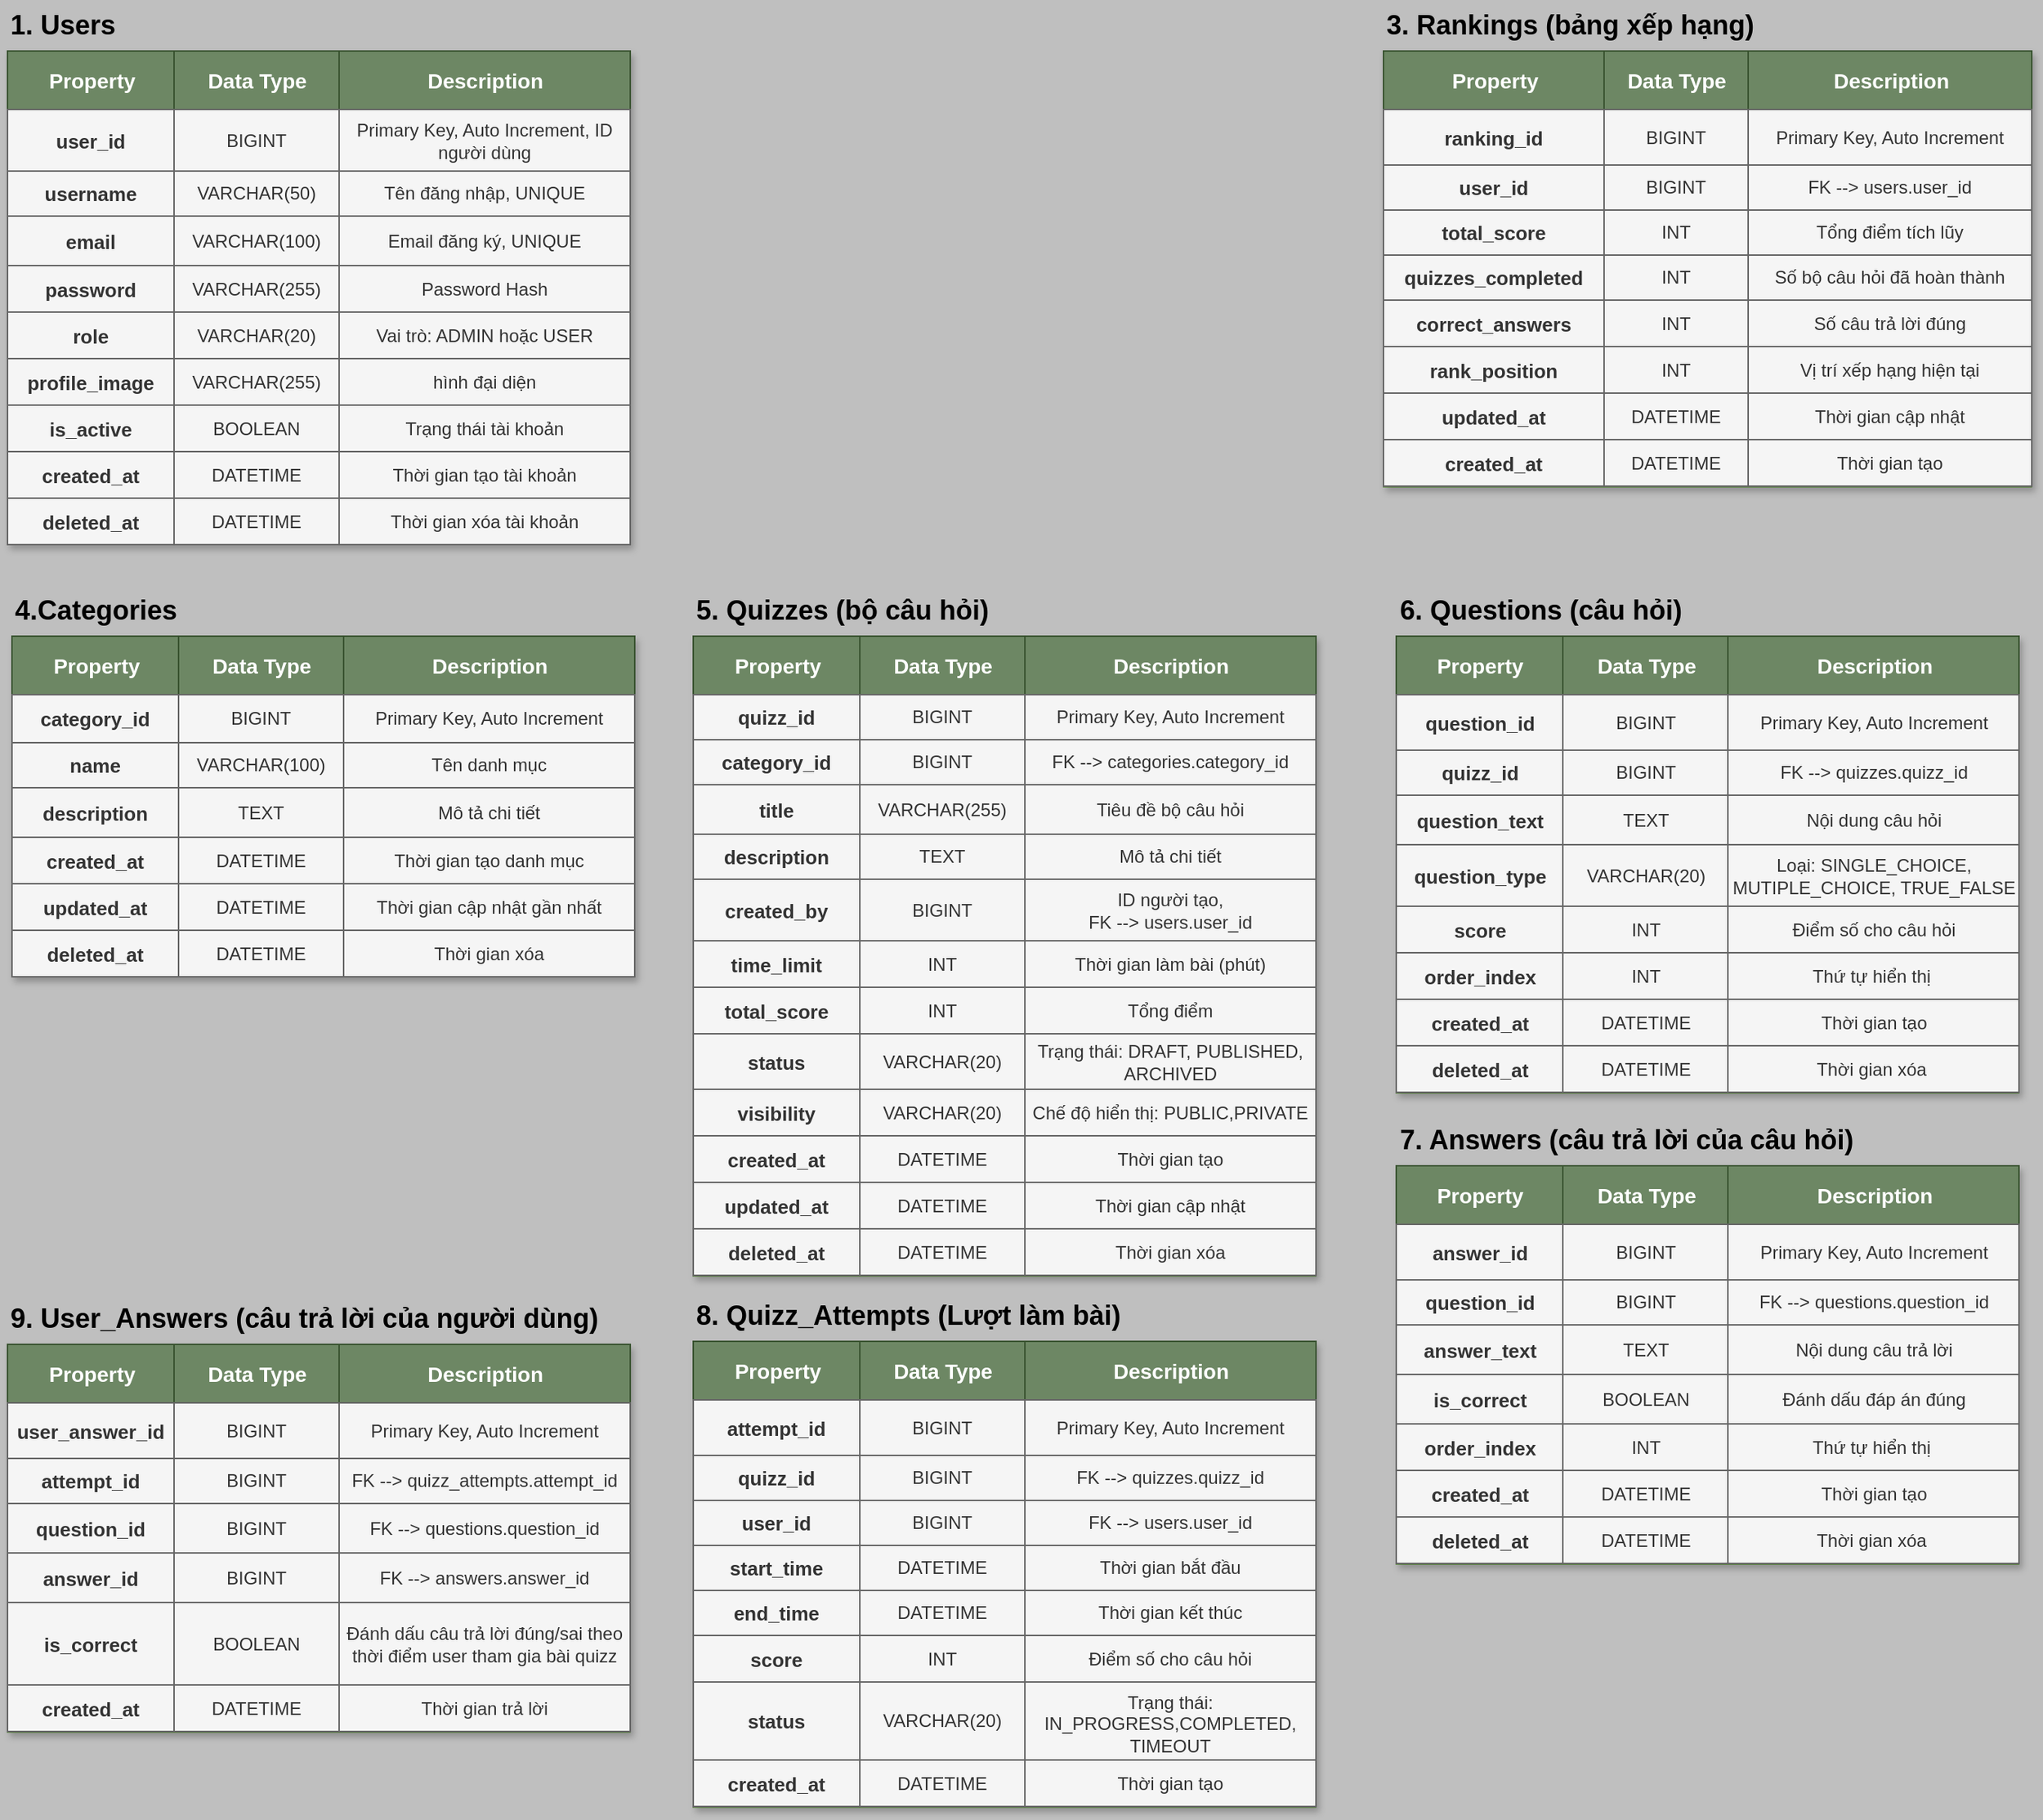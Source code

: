 <mxfile>
    <diagram id="FIoSHo_GzcdE-gnDcPzA" name="Page-1">
        <mxGraphModel dx="1850" dy="1558" grid="0" gridSize="10" guides="1" tooltips="1" connect="1" arrows="1" fold="1" page="1" pageScale="1" pageWidth="2000" pageHeight="3000" background="#BFBFBF" math="0" shadow="0">
            <root>
                <mxCell id="0"/>
                <mxCell id="1" parent="0"/>
                <mxCell id="96" value="Assets" style="childLayout=tableLayout;recursiveResize=0;shadow=1;fillColor=#60a917;fontColor=#ffffff;strokeColor=#2D7600;" parent="1" vertex="1">
                    <mxGeometry x="185" y="421" width="414.75" height="328.75" as="geometry"/>
                </mxCell>
                <mxCell id="97" style="shape=tableRow;horizontal=0;startSize=0;swimlaneHead=0;swimlaneBody=0;top=0;left=0;bottom=0;right=0;dropTarget=0;collapsible=0;recursiveResize=0;expand=0;fontStyle=0;strokeColor=inherit;fillColor=#ffffff;" parent="96" vertex="1">
                    <mxGeometry width="414.75" height="39" as="geometry"/>
                </mxCell>
                <mxCell id="98" value="Property" style="connectable=0;recursiveResize=0;align=center;fontStyle=1;html=1;fillColor=#6d8764;fontColor=#ffffff;strokeColor=#3A5431;fontSize=14;" parent="97" vertex="1">
                    <mxGeometry width="111" height="39" as="geometry">
                        <mxRectangle width="111" height="39" as="alternateBounds"/>
                    </mxGeometry>
                </mxCell>
                <mxCell id="99" value="Data Type" style="connectable=0;recursiveResize=0;align=center;fontStyle=1;html=1;fillColor=#6d8764;fontColor=#ffffff;strokeColor=#3A5431;fontSize=14;" parent="97" vertex="1">
                    <mxGeometry x="111" width="110" height="39" as="geometry">
                        <mxRectangle width="110" height="39" as="alternateBounds"/>
                    </mxGeometry>
                </mxCell>
                <mxCell id="100" value="Description" style="connectable=0;recursiveResize=0;align=center;fontStyle=1;html=1;fillColor=#6d8764;fontColor=#ffffff;strokeColor=#3A5431;fontSize=14;" parent="97" vertex="1">
                    <mxGeometry x="221" width="194" height="39" as="geometry">
                        <mxRectangle width="194" height="39" as="alternateBounds"/>
                    </mxGeometry>
                </mxCell>
                <mxCell id="101" value="" style="shape=tableRow;horizontal=0;startSize=0;swimlaneHead=0;swimlaneBody=0;top=0;left=0;bottom=0;right=0;dropTarget=0;collapsible=0;recursiveResize=0;expand=0;fontStyle=0;strokeColor=inherit;fillColor=#ffffff;" parent="96" vertex="1">
                    <mxGeometry y="39" width="414.75" height="41" as="geometry"/>
                </mxCell>
                <mxCell id="102" value="user_id" style="connectable=0;recursiveResize=0;strokeColor=#666666;fillColor=#f5f5f5;align=center;whiteSpace=wrap;html=1;fontColor=#333333;fontSize=13;fontStyle=1" parent="101" vertex="1">
                    <mxGeometry width="111" height="41" as="geometry">
                        <mxRectangle width="111" height="41" as="alternateBounds"/>
                    </mxGeometry>
                </mxCell>
                <mxCell id="103" value="BIGINT" style="connectable=0;recursiveResize=0;strokeColor=#666666;fillColor=#f5f5f5;align=center;whiteSpace=wrap;html=1;fontColor=#333333;" parent="101" vertex="1">
                    <mxGeometry x="111" width="110" height="41" as="geometry">
                        <mxRectangle width="110" height="41" as="alternateBounds"/>
                    </mxGeometry>
                </mxCell>
                <mxCell id="104" value="Primary Key, Auto Increment,&amp;nbsp;ID người dùng" style="connectable=0;recursiveResize=0;strokeColor=#666666;fillColor=#f5f5f5;align=center;whiteSpace=wrap;html=1;fontColor=#333333;" parent="101" vertex="1">
                    <mxGeometry x="221" width="194" height="41" as="geometry">
                        <mxRectangle width="194" height="41" as="alternateBounds"/>
                    </mxGeometry>
                </mxCell>
                <mxCell id="105" value="" style="shape=tableRow;horizontal=0;startSize=0;swimlaneHead=0;swimlaneBody=0;top=0;left=0;bottom=0;right=0;dropTarget=0;collapsible=0;recursiveResize=0;expand=0;fontStyle=1;strokeColor=#666666;fillColor=#f5f5f5;fontColor=#333333;" parent="96" vertex="1">
                    <mxGeometry y="80" width="414.75" height="30" as="geometry"/>
                </mxCell>
                <mxCell id="106" value="username" style="connectable=0;recursiveResize=0;strokeColor=#666666;fillColor=#f5f5f5;whiteSpace=wrap;html=1;fontColor=#333333;fontSize=13;fontStyle=1" parent="105" vertex="1">
                    <mxGeometry width="111" height="30" as="geometry">
                        <mxRectangle width="111" height="30" as="alternateBounds"/>
                    </mxGeometry>
                </mxCell>
                <mxCell id="107" value="VARCHAR(50)" style="connectable=0;recursiveResize=0;strokeColor=#666666;fillColor=#f5f5f5;whiteSpace=wrap;html=1;fontColor=#333333;" parent="105" vertex="1">
                    <mxGeometry x="111" width="110" height="30" as="geometry">
                        <mxRectangle width="110" height="30" as="alternateBounds"/>
                    </mxGeometry>
                </mxCell>
                <mxCell id="108" value="Tên đăng nhập, UNIQUE" style="connectable=0;recursiveResize=0;strokeColor=#666666;fillColor=#f5f5f5;whiteSpace=wrap;html=1;fontColor=#333333;" parent="105" vertex="1">
                    <mxGeometry x="221" width="194" height="30" as="geometry">
                        <mxRectangle width="194" height="30" as="alternateBounds"/>
                    </mxGeometry>
                </mxCell>
                <mxCell id="109" value="" style="shape=tableRow;horizontal=0;startSize=0;swimlaneHead=0;swimlaneBody=0;top=0;left=0;bottom=0;right=0;dropTarget=0;collapsible=0;recursiveResize=0;expand=0;fontStyle=0;strokeColor=#666666;fillColor=#f5f5f5;fontColor=#333333;" parent="96" vertex="1">
                    <mxGeometry y="110" width="414.75" height="33" as="geometry"/>
                </mxCell>
                <mxCell id="110" value="email" style="connectable=0;recursiveResize=0;strokeColor=#666666;fillColor=#f5f5f5;fontStyle=1;align=center;whiteSpace=wrap;html=1;fontColor=#333333;fontSize=13;" parent="109" vertex="1">
                    <mxGeometry width="111" height="33" as="geometry">
                        <mxRectangle width="111" height="33" as="alternateBounds"/>
                    </mxGeometry>
                </mxCell>
                <mxCell id="111" value="VARCHAR(100)" style="connectable=0;recursiveResize=0;strokeColor=#666666;fillColor=#f5f5f5;fontStyle=0;align=center;whiteSpace=wrap;html=1;fontColor=#333333;" parent="109" vertex="1">
                    <mxGeometry x="111" width="110" height="33" as="geometry">
                        <mxRectangle width="110" height="33" as="alternateBounds"/>
                    </mxGeometry>
                </mxCell>
                <mxCell id="112" value="Email đăng ký, UNIQUE" style="connectable=0;recursiveResize=0;strokeColor=#666666;fillColor=#f5f5f5;fontStyle=0;align=center;whiteSpace=wrap;html=1;fontColor=#333333;" parent="109" vertex="1">
                    <mxGeometry x="221" width="194" height="33" as="geometry">
                        <mxRectangle width="194" height="33" as="alternateBounds"/>
                    </mxGeometry>
                </mxCell>
                <mxCell id="113" value="" style="shape=tableRow;horizontal=0;startSize=0;swimlaneHead=0;swimlaneBody=0;top=0;left=0;bottom=0;right=0;dropTarget=0;collapsible=0;recursiveResize=0;expand=0;fontStyle=1;strokeColor=#666666;fillColor=#f5f5f5;fontColor=#333333;" parent="96" vertex="1">
                    <mxGeometry y="143" width="414.75" height="31" as="geometry"/>
                </mxCell>
                <mxCell id="114" value="password" style="connectable=0;recursiveResize=0;strokeColor=#666666;fillColor=#f5f5f5;whiteSpace=wrap;html=1;fontColor=#333333;fontSize=13;fontStyle=1" parent="113" vertex="1">
                    <mxGeometry width="111" height="31" as="geometry">
                        <mxRectangle width="111" height="31" as="alternateBounds"/>
                    </mxGeometry>
                </mxCell>
                <mxCell id="115" value="VARCHAR(255)" style="connectable=0;recursiveResize=0;strokeColor=#666666;fillColor=#f5f5f5;whiteSpace=wrap;html=1;fontColor=#333333;" parent="113" vertex="1">
                    <mxGeometry x="111" width="110" height="31" as="geometry">
                        <mxRectangle width="110" height="31" as="alternateBounds"/>
                    </mxGeometry>
                </mxCell>
                <mxCell id="116" value="Password Hash" style="connectable=0;recursiveResize=0;strokeColor=#666666;fillColor=#f5f5f5;whiteSpace=wrap;html=1;fontColor=#333333;" parent="113" vertex="1">
                    <mxGeometry x="221" width="194" height="31" as="geometry">
                        <mxRectangle width="194" height="31" as="alternateBounds"/>
                    </mxGeometry>
                </mxCell>
                <mxCell id="117" value="" style="shape=tableRow;horizontal=0;startSize=0;swimlaneHead=0;swimlaneBody=0;top=0;left=0;bottom=0;right=0;dropTarget=0;collapsible=0;recursiveResize=0;expand=0;fontStyle=1;strokeColor=#666666;fillColor=#f5f5f5;fontColor=#333333;" parent="96" vertex="1">
                    <mxGeometry y="174" width="414.75" height="31" as="geometry"/>
                </mxCell>
                <mxCell id="118" value="role" style="connectable=0;recursiveResize=0;strokeColor=#666666;fillColor=#f5f5f5;whiteSpace=wrap;html=1;fontColor=#333333;fontSize=13;fontStyle=1" parent="117" vertex="1">
                    <mxGeometry width="111" height="31" as="geometry">
                        <mxRectangle width="111" height="31" as="alternateBounds"/>
                    </mxGeometry>
                </mxCell>
                <mxCell id="119" value="VARCHAR(20)" style="connectable=0;recursiveResize=0;strokeColor=#666666;fillColor=#f5f5f5;whiteSpace=wrap;html=1;fontColor=#333333;" parent="117" vertex="1">
                    <mxGeometry x="111" width="110" height="31" as="geometry">
                        <mxRectangle width="110" height="31" as="alternateBounds"/>
                    </mxGeometry>
                </mxCell>
                <mxCell id="120" value="Vai trò: ADMIN hoặc USER" style="connectable=0;recursiveResize=0;strokeColor=#666666;fillColor=#f5f5f5;whiteSpace=wrap;html=1;fontColor=#333333;" parent="117" vertex="1">
                    <mxGeometry x="221" width="194" height="31" as="geometry">
                        <mxRectangle width="194" height="31" as="alternateBounds"/>
                    </mxGeometry>
                </mxCell>
                <mxCell id="121" style="shape=tableRow;horizontal=0;startSize=0;swimlaneHead=0;swimlaneBody=0;top=0;left=0;bottom=0;right=0;dropTarget=0;collapsible=0;recursiveResize=0;expand=0;fontStyle=1;strokeColor=#666666;fillColor=#f5f5f5;fontColor=#333333;" parent="96" vertex="1">
                    <mxGeometry y="205" width="414.75" height="31" as="geometry"/>
                </mxCell>
                <mxCell id="122" value="profile_image" style="connectable=0;recursiveResize=0;strokeColor=#666666;fillColor=#f5f5f5;whiteSpace=wrap;html=1;fontColor=#333333;fontSize=13;fontStyle=1" parent="121" vertex="1">
                    <mxGeometry width="111" height="31" as="geometry">
                        <mxRectangle width="111" height="31" as="alternateBounds"/>
                    </mxGeometry>
                </mxCell>
                <mxCell id="123" value="VARCHAR(255)" style="connectable=0;recursiveResize=0;strokeColor=#666666;fillColor=#f5f5f5;whiteSpace=wrap;html=1;fontColor=#333333;" parent="121" vertex="1">
                    <mxGeometry x="111" width="110" height="31" as="geometry">
                        <mxRectangle width="110" height="31" as="alternateBounds"/>
                    </mxGeometry>
                </mxCell>
                <mxCell id="124" value="hình đại diện" style="connectable=0;recursiveResize=0;strokeColor=#666666;fillColor=#f5f5f5;whiteSpace=wrap;html=1;fontColor=#333333;" parent="121" vertex="1">
                    <mxGeometry x="221" width="194" height="31" as="geometry">
                        <mxRectangle width="194" height="31" as="alternateBounds"/>
                    </mxGeometry>
                </mxCell>
                <mxCell id="129" style="shape=tableRow;horizontal=0;startSize=0;swimlaneHead=0;swimlaneBody=0;top=0;left=0;bottom=0;right=0;dropTarget=0;collapsible=0;recursiveResize=0;expand=0;fontStyle=1;strokeColor=#666666;fillColor=#f5f5f5;fontColor=#333333;" parent="96" vertex="1">
                    <mxGeometry y="236" width="414.75" height="31" as="geometry"/>
                </mxCell>
                <mxCell id="130" value="is_active" style="connectable=0;recursiveResize=0;strokeColor=#666666;fillColor=#f5f5f5;whiteSpace=wrap;html=1;fontColor=#333333;fontSize=13;fontStyle=1" parent="129" vertex="1">
                    <mxGeometry width="111" height="31" as="geometry">
                        <mxRectangle width="111" height="31" as="alternateBounds"/>
                    </mxGeometry>
                </mxCell>
                <mxCell id="131" value="BOOLEAN" style="connectable=0;recursiveResize=0;strokeColor=#666666;fillColor=#f5f5f5;whiteSpace=wrap;html=1;fontColor=#333333;" parent="129" vertex="1">
                    <mxGeometry x="111" width="110" height="31" as="geometry">
                        <mxRectangle width="110" height="31" as="alternateBounds"/>
                    </mxGeometry>
                </mxCell>
                <mxCell id="132" value="Trạng thái tài khoản" style="connectable=0;recursiveResize=0;strokeColor=#666666;fillColor=#f5f5f5;whiteSpace=wrap;html=1;fontColor=#333333;" parent="129" vertex="1">
                    <mxGeometry x="221" width="194" height="31" as="geometry">
                        <mxRectangle width="194" height="31" as="alternateBounds"/>
                    </mxGeometry>
                </mxCell>
                <mxCell id="133" style="shape=tableRow;horizontal=0;startSize=0;swimlaneHead=0;swimlaneBody=0;top=0;left=0;bottom=0;right=0;dropTarget=0;collapsible=0;recursiveResize=0;expand=0;fontStyle=1;strokeColor=#666666;fillColor=#f5f5f5;fontColor=#333333;" parent="96" vertex="1">
                    <mxGeometry y="267" width="414.75" height="31" as="geometry"/>
                </mxCell>
                <mxCell id="134" value="created_at" style="connectable=0;recursiveResize=0;strokeColor=#666666;fillColor=#f5f5f5;whiteSpace=wrap;html=1;fontColor=#333333;fontSize=13;fontStyle=1" parent="133" vertex="1">
                    <mxGeometry width="111" height="31" as="geometry">
                        <mxRectangle width="111" height="31" as="alternateBounds"/>
                    </mxGeometry>
                </mxCell>
                <mxCell id="135" value="DATETIME" style="connectable=0;recursiveResize=0;strokeColor=#666666;fillColor=#f5f5f5;whiteSpace=wrap;html=1;fontColor=#333333;" parent="133" vertex="1">
                    <mxGeometry x="111" width="110" height="31" as="geometry">
                        <mxRectangle width="110" height="31" as="alternateBounds"/>
                    </mxGeometry>
                </mxCell>
                <mxCell id="136" value="Thời gian tạo tài khoản" style="connectable=0;recursiveResize=0;strokeColor=#666666;fillColor=#f5f5f5;whiteSpace=wrap;html=1;fontColor=#333333;" parent="133" vertex="1">
                    <mxGeometry x="221" width="194" height="31" as="geometry">
                        <mxRectangle width="194" height="31" as="alternateBounds"/>
                    </mxGeometry>
                </mxCell>
                <mxCell id="141" style="shape=tableRow;horizontal=0;startSize=0;swimlaneHead=0;swimlaneBody=0;top=0;left=0;bottom=0;right=0;dropTarget=0;collapsible=0;recursiveResize=0;expand=0;fontStyle=1;strokeColor=#666666;fillColor=#f5f5f5;fontColor=#333333;" parent="96" vertex="1">
                    <mxGeometry y="298" width="414.75" height="31" as="geometry"/>
                </mxCell>
                <mxCell id="142" value="deleted_at" style="connectable=0;recursiveResize=0;strokeColor=#666666;fillColor=#f5f5f5;whiteSpace=wrap;html=1;fontColor=#333333;fontSize=13;fontStyle=1" parent="141" vertex="1">
                    <mxGeometry width="111" height="31" as="geometry">
                        <mxRectangle width="111" height="31" as="alternateBounds"/>
                    </mxGeometry>
                </mxCell>
                <mxCell id="143" value="DATETIME" style="connectable=0;recursiveResize=0;strokeColor=#666666;fillColor=#f5f5f5;whiteSpace=wrap;html=1;fontColor=#333333;" parent="141" vertex="1">
                    <mxGeometry x="111" width="110" height="31" as="geometry">
                        <mxRectangle width="110" height="31" as="alternateBounds"/>
                    </mxGeometry>
                </mxCell>
                <mxCell id="144" value="Thời gian xóa tài khoản" style="connectable=0;recursiveResize=0;strokeColor=#666666;fillColor=#f5f5f5;whiteSpace=wrap;html=1;fontColor=#333333;" parent="141" vertex="1">
                    <mxGeometry x="221" width="194" height="31" as="geometry">
                        <mxRectangle width="194" height="31" as="alternateBounds"/>
                    </mxGeometry>
                </mxCell>
                <mxCell id="126" value="1. Users" style="text;html=1;align=left;verticalAlign=middle;resizable=0;points=[];autosize=1;strokeColor=none;fillColor=none;fontColor=#000000;fontSize=18;fontStyle=1" parent="1" vertex="1">
                    <mxGeometry x="185" y="387" width="88" height="34" as="geometry"/>
                </mxCell>
                <mxCell id="287" value="Assets" style="childLayout=tableLayout;recursiveResize=0;shadow=1;fillColor=#60a917;fontColor=#ffffff;strokeColor=#2D7600;" parent="1" vertex="1">
                    <mxGeometry x="642" y="811" width="414.75" height="426.25" as="geometry"/>
                </mxCell>
                <mxCell id="288" style="shape=tableRow;horizontal=0;startSize=0;swimlaneHead=0;swimlaneBody=0;top=0;left=0;bottom=0;right=0;dropTarget=0;collapsible=0;recursiveResize=0;expand=0;fontStyle=0;strokeColor=inherit;fillColor=#ffffff;" parent="287" vertex="1">
                    <mxGeometry width="414.75" height="39" as="geometry"/>
                </mxCell>
                <mxCell id="289" value="Property" style="connectable=0;recursiveResize=0;align=center;fontStyle=1;html=1;fillColor=#6d8764;fontColor=#ffffff;strokeColor=#3A5431;fontSize=14;" parent="288" vertex="1">
                    <mxGeometry width="111" height="39" as="geometry">
                        <mxRectangle width="111" height="39" as="alternateBounds"/>
                    </mxGeometry>
                </mxCell>
                <mxCell id="290" value="Data Type" style="connectable=0;recursiveResize=0;align=center;fontStyle=1;html=1;fillColor=#6d8764;fontColor=#ffffff;strokeColor=#3A5431;fontSize=14;" parent="288" vertex="1">
                    <mxGeometry x="111" width="110" height="39" as="geometry">
                        <mxRectangle width="110" height="39" as="alternateBounds"/>
                    </mxGeometry>
                </mxCell>
                <mxCell id="291" value="Description" style="connectable=0;recursiveResize=0;align=center;fontStyle=1;html=1;fillColor=#6d8764;fontColor=#ffffff;strokeColor=#3A5431;fontSize=14;" parent="288" vertex="1">
                    <mxGeometry x="221" width="194" height="39" as="geometry">
                        <mxRectangle width="194" height="39" as="alternateBounds"/>
                    </mxGeometry>
                </mxCell>
                <mxCell id="292" value="" style="shape=tableRow;horizontal=0;startSize=0;swimlaneHead=0;swimlaneBody=0;top=0;left=0;bottom=0;right=0;dropTarget=0;collapsible=0;recursiveResize=0;expand=0;fontStyle=0;strokeColor=inherit;fillColor=#ffffff;" parent="287" vertex="1">
                    <mxGeometry y="39" width="414.75" height="30" as="geometry"/>
                </mxCell>
                <mxCell id="293" value="quizz_id" style="connectable=0;recursiveResize=0;strokeColor=#666666;fillColor=#f5f5f5;align=center;whiteSpace=wrap;html=1;fontColor=#333333;fontSize=13;fontStyle=1" parent="292" vertex="1">
                    <mxGeometry width="111" height="30" as="geometry">
                        <mxRectangle width="111" height="30" as="alternateBounds"/>
                    </mxGeometry>
                </mxCell>
                <mxCell id="294" value="BIGINT" style="connectable=0;recursiveResize=0;strokeColor=#666666;fillColor=#f5f5f5;align=center;whiteSpace=wrap;html=1;fontColor=#333333;" parent="292" vertex="1">
                    <mxGeometry x="111" width="110" height="30" as="geometry">
                        <mxRectangle width="110" height="30" as="alternateBounds"/>
                    </mxGeometry>
                </mxCell>
                <mxCell id="295" value="Primary Key, Auto Increment" style="connectable=0;recursiveResize=0;strokeColor=#666666;fillColor=#f5f5f5;align=center;whiteSpace=wrap;html=1;fontColor=#333333;" parent="292" vertex="1">
                    <mxGeometry x="221" width="194" height="30" as="geometry">
                        <mxRectangle width="194" height="30" as="alternateBounds"/>
                    </mxGeometry>
                </mxCell>
                <mxCell id="296" value="" style="shape=tableRow;horizontal=0;startSize=0;swimlaneHead=0;swimlaneBody=0;top=0;left=0;bottom=0;right=0;dropTarget=0;collapsible=0;recursiveResize=0;expand=0;fontStyle=1;strokeColor=#666666;fillColor=#f5f5f5;fontColor=#333333;" parent="287" vertex="1">
                    <mxGeometry y="69" width="414.75" height="30" as="geometry"/>
                </mxCell>
                <mxCell id="297" value="category_id" style="connectable=0;recursiveResize=0;strokeColor=#666666;fillColor=#f5f5f5;whiteSpace=wrap;html=1;fontColor=#333333;fontSize=13;fontStyle=1" parent="296" vertex="1">
                    <mxGeometry width="111" height="30" as="geometry">
                        <mxRectangle width="111" height="30" as="alternateBounds"/>
                    </mxGeometry>
                </mxCell>
                <mxCell id="298" value="BIGINT" style="connectable=0;recursiveResize=0;strokeColor=#666666;fillColor=#f5f5f5;whiteSpace=wrap;html=1;fontColor=#333333;" parent="296" vertex="1">
                    <mxGeometry x="111" width="110" height="30" as="geometry">
                        <mxRectangle width="110" height="30" as="alternateBounds"/>
                    </mxGeometry>
                </mxCell>
                <mxCell id="299" value="FK --&amp;gt; categories.category_id" style="connectable=0;recursiveResize=0;strokeColor=#666666;fillColor=#f5f5f5;whiteSpace=wrap;html=1;fontColor=#333333;" parent="296" vertex="1">
                    <mxGeometry x="221" width="194" height="30" as="geometry">
                        <mxRectangle width="194" height="30" as="alternateBounds"/>
                    </mxGeometry>
                </mxCell>
                <mxCell id="300" value="" style="shape=tableRow;horizontal=0;startSize=0;swimlaneHead=0;swimlaneBody=0;top=0;left=0;bottom=0;right=0;dropTarget=0;collapsible=0;recursiveResize=0;expand=0;fontStyle=0;strokeColor=#666666;fillColor=#f5f5f5;fontColor=#333333;" parent="287" vertex="1">
                    <mxGeometry y="99" width="414.75" height="33" as="geometry"/>
                </mxCell>
                <mxCell id="301" value="title" style="connectable=0;recursiveResize=0;strokeColor=#666666;fillColor=#f5f5f5;fontStyle=1;align=center;whiteSpace=wrap;html=1;fontColor=#333333;fontSize=13;" parent="300" vertex="1">
                    <mxGeometry width="111" height="33" as="geometry">
                        <mxRectangle width="111" height="33" as="alternateBounds"/>
                    </mxGeometry>
                </mxCell>
                <mxCell id="302" value="VARCHAR(255)" style="connectable=0;recursiveResize=0;strokeColor=#666666;fillColor=#f5f5f5;fontStyle=0;align=center;whiteSpace=wrap;html=1;fontColor=#333333;" parent="300" vertex="1">
                    <mxGeometry x="111" width="110" height="33" as="geometry">
                        <mxRectangle width="110" height="33" as="alternateBounds"/>
                    </mxGeometry>
                </mxCell>
                <mxCell id="303" value="Tiêu đề bộ câu hỏi" style="connectable=0;recursiveResize=0;strokeColor=#666666;fillColor=#f5f5f5;fontStyle=0;align=center;whiteSpace=wrap;html=1;fontColor=#333333;" parent="300" vertex="1">
                    <mxGeometry x="221" width="194" height="33" as="geometry">
                        <mxRectangle width="194" height="33" as="alternateBounds"/>
                    </mxGeometry>
                </mxCell>
                <mxCell id="304" value="" style="shape=tableRow;horizontal=0;startSize=0;swimlaneHead=0;swimlaneBody=0;top=0;left=0;bottom=0;right=0;dropTarget=0;collapsible=0;recursiveResize=0;expand=0;fontStyle=1;strokeColor=#666666;fillColor=#f5f5f5;fontColor=#333333;" parent="287" vertex="1">
                    <mxGeometry y="132" width="414.75" height="30" as="geometry"/>
                </mxCell>
                <mxCell id="305" value="description" style="connectable=0;recursiveResize=0;strokeColor=#666666;fillColor=#f5f5f5;whiteSpace=wrap;html=1;fontColor=#333333;fontSize=13;fontStyle=1" parent="304" vertex="1">
                    <mxGeometry width="111" height="30" as="geometry">
                        <mxRectangle width="111" height="30" as="alternateBounds"/>
                    </mxGeometry>
                </mxCell>
                <mxCell id="306" value="TEXT" style="connectable=0;recursiveResize=0;strokeColor=#666666;fillColor=#f5f5f5;whiteSpace=wrap;html=1;fontColor=#333333;" parent="304" vertex="1">
                    <mxGeometry x="111" width="110" height="30" as="geometry">
                        <mxRectangle width="110" height="30" as="alternateBounds"/>
                    </mxGeometry>
                </mxCell>
                <mxCell id="307" value="Mô tả chi tiết" style="connectable=0;recursiveResize=0;strokeColor=#666666;fillColor=#f5f5f5;whiteSpace=wrap;html=1;fontColor=#333333;" parent="304" vertex="1">
                    <mxGeometry x="221" width="194" height="30" as="geometry">
                        <mxRectangle width="194" height="30" as="alternateBounds"/>
                    </mxGeometry>
                </mxCell>
                <mxCell id="308" value="" style="shape=tableRow;horizontal=0;startSize=0;swimlaneHead=0;swimlaneBody=0;top=0;left=0;bottom=0;right=0;dropTarget=0;collapsible=0;recursiveResize=0;expand=0;fontStyle=1;strokeColor=#666666;fillColor=#f5f5f5;fontColor=#333333;" parent="287" vertex="1">
                    <mxGeometry y="162" width="414.75" height="41" as="geometry"/>
                </mxCell>
                <mxCell id="309" value="created_by" style="connectable=0;recursiveResize=0;strokeColor=#666666;fillColor=#f5f5f5;whiteSpace=wrap;html=1;fontColor=#333333;fontSize=13;fontStyle=1" parent="308" vertex="1">
                    <mxGeometry width="111" height="41" as="geometry">
                        <mxRectangle width="111" height="41" as="alternateBounds"/>
                    </mxGeometry>
                </mxCell>
                <mxCell id="310" value="BIGINT" style="connectable=0;recursiveResize=0;strokeColor=#666666;fillColor=#f5f5f5;whiteSpace=wrap;html=1;fontColor=#333333;" parent="308" vertex="1">
                    <mxGeometry x="111" width="110" height="41" as="geometry">
                        <mxRectangle width="110" height="41" as="alternateBounds"/>
                    </mxGeometry>
                </mxCell>
                <mxCell id="311" value="ID người tạo,&lt;br&gt;FK --&amp;gt; users.user_id" style="connectable=0;recursiveResize=0;strokeColor=#666666;fillColor=#f5f5f5;whiteSpace=wrap;html=1;fontColor=#333333;" parent="308" vertex="1">
                    <mxGeometry x="221" width="194" height="41" as="geometry">
                        <mxRectangle width="194" height="41" as="alternateBounds"/>
                    </mxGeometry>
                </mxCell>
                <mxCell id="312" style="shape=tableRow;horizontal=0;startSize=0;swimlaneHead=0;swimlaneBody=0;top=0;left=0;bottom=0;right=0;dropTarget=0;collapsible=0;recursiveResize=0;expand=0;fontStyle=1;strokeColor=#666666;fillColor=#f5f5f5;fontColor=#333333;" parent="287" vertex="1">
                    <mxGeometry y="203" width="414.75" height="31" as="geometry"/>
                </mxCell>
                <mxCell id="313" value="time_limit" style="connectable=0;recursiveResize=0;strokeColor=#666666;fillColor=#f5f5f5;whiteSpace=wrap;html=1;fontColor=#333333;fontSize=13;fontStyle=1" parent="312" vertex="1">
                    <mxGeometry width="111" height="31" as="geometry">
                        <mxRectangle width="111" height="31" as="alternateBounds"/>
                    </mxGeometry>
                </mxCell>
                <mxCell id="314" value="INT" style="connectable=0;recursiveResize=0;strokeColor=#666666;fillColor=#f5f5f5;whiteSpace=wrap;html=1;fontColor=#333333;" parent="312" vertex="1">
                    <mxGeometry x="111" width="110" height="31" as="geometry">
                        <mxRectangle width="110" height="31" as="alternateBounds"/>
                    </mxGeometry>
                </mxCell>
                <mxCell id="315" value="Thời gian làm bài (phút)" style="connectable=0;recursiveResize=0;strokeColor=#666666;fillColor=#f5f5f5;whiteSpace=wrap;html=1;fontColor=#333333;" parent="312" vertex="1">
                    <mxGeometry x="221" width="194" height="31" as="geometry">
                        <mxRectangle width="194" height="31" as="alternateBounds"/>
                    </mxGeometry>
                </mxCell>
                <mxCell id="316" style="shape=tableRow;horizontal=0;startSize=0;swimlaneHead=0;swimlaneBody=0;top=0;left=0;bottom=0;right=0;dropTarget=0;collapsible=0;recursiveResize=0;expand=0;fontStyle=1;strokeColor=#666666;fillColor=#f5f5f5;fontColor=#333333;" parent="287" vertex="1">
                    <mxGeometry y="234" width="414.75" height="31" as="geometry"/>
                </mxCell>
                <mxCell id="317" value="total_score" style="connectable=0;recursiveResize=0;strokeColor=#666666;fillColor=#f5f5f5;whiteSpace=wrap;html=1;fontColor=#333333;fontSize=13;fontStyle=1" parent="316" vertex="1">
                    <mxGeometry width="111" height="31" as="geometry">
                        <mxRectangle width="111" height="31" as="alternateBounds"/>
                    </mxGeometry>
                </mxCell>
                <mxCell id="318" value="INT" style="connectable=0;recursiveResize=0;strokeColor=#666666;fillColor=#f5f5f5;whiteSpace=wrap;html=1;fontColor=#333333;" parent="316" vertex="1">
                    <mxGeometry x="111" width="110" height="31" as="geometry">
                        <mxRectangle width="110" height="31" as="alternateBounds"/>
                    </mxGeometry>
                </mxCell>
                <mxCell id="319" value="Tổng điểm" style="connectable=0;recursiveResize=0;strokeColor=#666666;fillColor=#f5f5f5;whiteSpace=wrap;html=1;fontColor=#333333;" parent="316" vertex="1">
                    <mxGeometry x="221" width="194" height="31" as="geometry">
                        <mxRectangle width="194" height="31" as="alternateBounds"/>
                    </mxGeometry>
                </mxCell>
                <mxCell id="320" style="shape=tableRow;horizontal=0;startSize=0;swimlaneHead=0;swimlaneBody=0;top=0;left=0;bottom=0;right=0;dropTarget=0;collapsible=0;recursiveResize=0;expand=0;fontStyle=1;strokeColor=#666666;fillColor=#f5f5f5;fontColor=#333333;" parent="287" vertex="1">
                    <mxGeometry y="265" width="414.75" height="37" as="geometry"/>
                </mxCell>
                <mxCell id="321" value="status" style="connectable=0;recursiveResize=0;strokeColor=#666666;fillColor=#f5f5f5;whiteSpace=wrap;html=1;fontColor=#333333;fontSize=13;fontStyle=1" parent="320" vertex="1">
                    <mxGeometry width="111" height="37" as="geometry">
                        <mxRectangle width="111" height="37" as="alternateBounds"/>
                    </mxGeometry>
                </mxCell>
                <mxCell id="322" value="VARCHAR(20)" style="connectable=0;recursiveResize=0;strokeColor=#666666;fillColor=#f5f5f5;whiteSpace=wrap;html=1;fontColor=#333333;" parent="320" vertex="1">
                    <mxGeometry x="111" width="110" height="37" as="geometry">
                        <mxRectangle width="110" height="37" as="alternateBounds"/>
                    </mxGeometry>
                </mxCell>
                <mxCell id="323" value="Trạng thái: DRAFT, PUBLISHED, ARCHIVED" style="connectable=0;recursiveResize=0;strokeColor=#666666;fillColor=#f5f5f5;whiteSpace=wrap;html=1;fontColor=#333333;" parent="320" vertex="1">
                    <mxGeometry x="221" width="194" height="37" as="geometry">
                        <mxRectangle width="194" height="37" as="alternateBounds"/>
                    </mxGeometry>
                </mxCell>
                <mxCell id="324" style="shape=tableRow;horizontal=0;startSize=0;swimlaneHead=0;swimlaneBody=0;top=0;left=0;bottom=0;right=0;dropTarget=0;collapsible=0;recursiveResize=0;expand=0;fontStyle=1;strokeColor=#666666;fillColor=#f5f5f5;fontColor=#333333;" parent="287" vertex="1">
                    <mxGeometry y="302" width="414.75" height="31" as="geometry"/>
                </mxCell>
                <mxCell id="325" value="visibility" style="connectable=0;recursiveResize=0;strokeColor=#666666;fillColor=#f5f5f5;whiteSpace=wrap;html=1;fontColor=#333333;fontSize=13;fontStyle=1" parent="324" vertex="1">
                    <mxGeometry width="111" height="31" as="geometry">
                        <mxRectangle width="111" height="31" as="alternateBounds"/>
                    </mxGeometry>
                </mxCell>
                <mxCell id="326" value="VARCHAR(20)" style="connectable=0;recursiveResize=0;strokeColor=#666666;fillColor=#f5f5f5;whiteSpace=wrap;html=1;fontColor=#333333;" parent="324" vertex="1">
                    <mxGeometry x="111" width="110" height="31" as="geometry">
                        <mxRectangle width="110" height="31" as="alternateBounds"/>
                    </mxGeometry>
                </mxCell>
                <mxCell id="327" value="Chế độ hiển thị: PUBLIC,PRIVATE" style="connectable=0;recursiveResize=0;strokeColor=#666666;fillColor=#f5f5f5;whiteSpace=wrap;html=1;fontColor=#333333;" parent="324" vertex="1">
                    <mxGeometry x="221" width="194" height="31" as="geometry">
                        <mxRectangle width="194" height="31" as="alternateBounds"/>
                    </mxGeometry>
                </mxCell>
                <mxCell id="359" style="shape=tableRow;horizontal=0;startSize=0;swimlaneHead=0;swimlaneBody=0;top=0;left=0;bottom=0;right=0;dropTarget=0;collapsible=0;recursiveResize=0;expand=0;fontStyle=1;strokeColor=#666666;fillColor=#f5f5f5;fontColor=#333333;" parent="287" vertex="1">
                    <mxGeometry y="333" width="414.75" height="31" as="geometry"/>
                </mxCell>
                <mxCell id="360" value="created_at" style="connectable=0;recursiveResize=0;strokeColor=#666666;fillColor=#f5f5f5;whiteSpace=wrap;html=1;fontColor=#333333;fontSize=13;fontStyle=1" parent="359" vertex="1">
                    <mxGeometry width="111" height="31" as="geometry">
                        <mxRectangle width="111" height="31" as="alternateBounds"/>
                    </mxGeometry>
                </mxCell>
                <mxCell id="361" value="DATETIME" style="connectable=0;recursiveResize=0;strokeColor=#666666;fillColor=#f5f5f5;whiteSpace=wrap;html=1;fontColor=#333333;" parent="359" vertex="1">
                    <mxGeometry x="111" width="110" height="31" as="geometry">
                        <mxRectangle width="110" height="31" as="alternateBounds"/>
                    </mxGeometry>
                </mxCell>
                <mxCell id="362" value="Thời gian tạo" style="connectable=0;recursiveResize=0;strokeColor=#666666;fillColor=#f5f5f5;whiteSpace=wrap;html=1;fontColor=#333333;" parent="359" vertex="1">
                    <mxGeometry x="221" width="194" height="31" as="geometry">
                        <mxRectangle width="194" height="31" as="alternateBounds"/>
                    </mxGeometry>
                </mxCell>
                <mxCell id="363" style="shape=tableRow;horizontal=0;startSize=0;swimlaneHead=0;swimlaneBody=0;top=0;left=0;bottom=0;right=0;dropTarget=0;collapsible=0;recursiveResize=0;expand=0;fontStyle=1;strokeColor=#666666;fillColor=#f5f5f5;fontColor=#333333;" parent="287" vertex="1">
                    <mxGeometry y="364" width="414.75" height="31" as="geometry"/>
                </mxCell>
                <mxCell id="364" value="updated_at" style="connectable=0;recursiveResize=0;strokeColor=#666666;fillColor=#f5f5f5;whiteSpace=wrap;html=1;fontColor=#333333;fontSize=13;fontStyle=1" parent="363" vertex="1">
                    <mxGeometry width="111" height="31" as="geometry">
                        <mxRectangle width="111" height="31" as="alternateBounds"/>
                    </mxGeometry>
                </mxCell>
                <mxCell id="365" value="DATETIME" style="connectable=0;recursiveResize=0;strokeColor=#666666;fillColor=#f5f5f5;whiteSpace=wrap;html=1;fontColor=#333333;" parent="363" vertex="1">
                    <mxGeometry x="111" width="110" height="31" as="geometry">
                        <mxRectangle width="110" height="31" as="alternateBounds"/>
                    </mxGeometry>
                </mxCell>
                <mxCell id="366" value="Thời gian cập nhật" style="connectable=0;recursiveResize=0;strokeColor=#666666;fillColor=#f5f5f5;whiteSpace=wrap;html=1;fontColor=#333333;" parent="363" vertex="1">
                    <mxGeometry x="221" width="194" height="31" as="geometry">
                        <mxRectangle width="194" height="31" as="alternateBounds"/>
                    </mxGeometry>
                </mxCell>
                <mxCell id="367" style="shape=tableRow;horizontal=0;startSize=0;swimlaneHead=0;swimlaneBody=0;top=0;left=0;bottom=0;right=0;dropTarget=0;collapsible=0;recursiveResize=0;expand=0;fontStyle=1;strokeColor=#666666;fillColor=#f5f5f5;fontColor=#333333;" parent="287" vertex="1">
                    <mxGeometry y="395" width="414.75" height="31" as="geometry"/>
                </mxCell>
                <mxCell id="368" value="deleted_at" style="connectable=0;recursiveResize=0;strokeColor=#666666;fillColor=#f5f5f5;whiteSpace=wrap;html=1;fontColor=#333333;fontSize=13;fontStyle=1" parent="367" vertex="1">
                    <mxGeometry width="111" height="31" as="geometry">
                        <mxRectangle width="111" height="31" as="alternateBounds"/>
                    </mxGeometry>
                </mxCell>
                <mxCell id="369" value="DATETIME" style="connectable=0;recursiveResize=0;strokeColor=#666666;fillColor=#f5f5f5;whiteSpace=wrap;html=1;fontColor=#333333;" parent="367" vertex="1">
                    <mxGeometry x="111" width="110" height="31" as="geometry">
                        <mxRectangle width="110" height="31" as="alternateBounds"/>
                    </mxGeometry>
                </mxCell>
                <mxCell id="370" value="Thời gian xóa" style="connectable=0;recursiveResize=0;strokeColor=#666666;fillColor=#f5f5f5;whiteSpace=wrap;html=1;fontColor=#333333;" parent="367" vertex="1">
                    <mxGeometry x="221" width="194" height="31" as="geometry">
                        <mxRectangle width="194" height="31" as="alternateBounds"/>
                    </mxGeometry>
                </mxCell>
                <mxCell id="328" value="5. Quizzes (bộ câu hỏi)" style="text;html=1;align=left;verticalAlign=middle;resizable=0;points=[];autosize=1;strokeColor=none;fillColor=none;fontColor=#000000;fontSize=18;fontStyle=1" parent="1" vertex="1">
                    <mxGeometry x="642" y="777" width="213" height="34" as="geometry"/>
                </mxCell>
                <mxCell id="329" value="Assets" style="childLayout=tableLayout;recursiveResize=0;shadow=1;fillColor=#60a917;fontColor=#ffffff;strokeColor=#2D7600;" parent="1" vertex="1">
                    <mxGeometry x="188" y="811" width="414.75" height="227" as="geometry"/>
                </mxCell>
                <mxCell id="330" style="shape=tableRow;horizontal=0;startSize=0;swimlaneHead=0;swimlaneBody=0;top=0;left=0;bottom=0;right=0;dropTarget=0;collapsible=0;recursiveResize=0;expand=0;fontStyle=0;strokeColor=inherit;fillColor=#ffffff;" parent="329" vertex="1">
                    <mxGeometry width="414.75" height="39" as="geometry"/>
                </mxCell>
                <mxCell id="331" value="Property" style="connectable=0;recursiveResize=0;align=center;fontStyle=1;html=1;fillColor=#6d8764;fontColor=#ffffff;strokeColor=#3A5431;fontSize=14;" parent="330" vertex="1">
                    <mxGeometry width="111" height="39" as="geometry">
                        <mxRectangle width="111" height="39" as="alternateBounds"/>
                    </mxGeometry>
                </mxCell>
                <mxCell id="332" value="Data Type" style="connectable=0;recursiveResize=0;align=center;fontStyle=1;html=1;fillColor=#6d8764;fontColor=#ffffff;strokeColor=#3A5431;fontSize=14;" parent="330" vertex="1">
                    <mxGeometry x="111" width="110" height="39" as="geometry">
                        <mxRectangle width="110" height="39" as="alternateBounds"/>
                    </mxGeometry>
                </mxCell>
                <mxCell id="333" value="Description" style="connectable=0;recursiveResize=0;align=center;fontStyle=1;html=1;fillColor=#6d8764;fontColor=#ffffff;strokeColor=#3A5431;fontSize=14;" parent="330" vertex="1">
                    <mxGeometry x="221" width="194" height="39" as="geometry">
                        <mxRectangle width="194" height="39" as="alternateBounds"/>
                    </mxGeometry>
                </mxCell>
                <mxCell id="334" value="" style="shape=tableRow;horizontal=0;startSize=0;swimlaneHead=0;swimlaneBody=0;top=0;left=0;bottom=0;right=0;dropTarget=0;collapsible=0;recursiveResize=0;expand=0;fontStyle=0;strokeColor=inherit;fillColor=#ffffff;" parent="329" vertex="1">
                    <mxGeometry y="39" width="414.75" height="32" as="geometry"/>
                </mxCell>
                <mxCell id="335" value="category_id" style="connectable=0;recursiveResize=0;strokeColor=#666666;fillColor=#f5f5f5;align=center;whiteSpace=wrap;html=1;fontColor=#333333;fontSize=13;fontStyle=1" parent="334" vertex="1">
                    <mxGeometry width="111" height="32" as="geometry">
                        <mxRectangle width="111" height="32" as="alternateBounds"/>
                    </mxGeometry>
                </mxCell>
                <mxCell id="336" value="BIGINT" style="connectable=0;recursiveResize=0;strokeColor=#666666;fillColor=#f5f5f5;align=center;whiteSpace=wrap;html=1;fontColor=#333333;" parent="334" vertex="1">
                    <mxGeometry x="111" width="110" height="32" as="geometry">
                        <mxRectangle width="110" height="32" as="alternateBounds"/>
                    </mxGeometry>
                </mxCell>
                <mxCell id="337" value="Primary Key, Auto Increment" style="connectable=0;recursiveResize=0;strokeColor=#666666;fillColor=#f5f5f5;align=center;whiteSpace=wrap;html=1;fontColor=#333333;" parent="334" vertex="1">
                    <mxGeometry x="221" width="194" height="32" as="geometry">
                        <mxRectangle width="194" height="32" as="alternateBounds"/>
                    </mxGeometry>
                </mxCell>
                <mxCell id="338" value="" style="shape=tableRow;horizontal=0;startSize=0;swimlaneHead=0;swimlaneBody=0;top=0;left=0;bottom=0;right=0;dropTarget=0;collapsible=0;recursiveResize=0;expand=0;fontStyle=1;strokeColor=#666666;fillColor=#f5f5f5;fontColor=#333333;" parent="329" vertex="1">
                    <mxGeometry y="71" width="414.75" height="30" as="geometry"/>
                </mxCell>
                <mxCell id="339" value="name" style="connectable=0;recursiveResize=0;strokeColor=#666666;fillColor=#f5f5f5;whiteSpace=wrap;html=1;fontColor=#333333;fontSize=13;fontStyle=1;align=center;" parent="338" vertex="1">
                    <mxGeometry width="111" height="30" as="geometry">
                        <mxRectangle width="111" height="30" as="alternateBounds"/>
                    </mxGeometry>
                </mxCell>
                <mxCell id="340" value="VARCHAR(100)" style="connectable=0;recursiveResize=0;strokeColor=#666666;fillColor=#f5f5f5;whiteSpace=wrap;html=1;fontColor=#333333;align=center;" parent="338" vertex="1">
                    <mxGeometry x="111" width="110" height="30" as="geometry">
                        <mxRectangle width="110" height="30" as="alternateBounds"/>
                    </mxGeometry>
                </mxCell>
                <mxCell id="341" value="Tên danh mục" style="connectable=0;recursiveResize=0;strokeColor=#666666;fillColor=#f5f5f5;whiteSpace=wrap;html=1;fontColor=#333333;" parent="338" vertex="1">
                    <mxGeometry x="221" width="194" height="30" as="geometry">
                        <mxRectangle width="194" height="30" as="alternateBounds"/>
                    </mxGeometry>
                </mxCell>
                <mxCell id="342" value="" style="shape=tableRow;horizontal=0;startSize=0;swimlaneHead=0;swimlaneBody=0;top=0;left=0;bottom=0;right=0;dropTarget=0;collapsible=0;recursiveResize=0;expand=0;fontStyle=0;strokeColor=#666666;fillColor=#f5f5f5;fontColor=#333333;" parent="329" vertex="1">
                    <mxGeometry y="101" width="414.75" height="33" as="geometry"/>
                </mxCell>
                <mxCell id="343" value="description" style="connectable=0;recursiveResize=0;strokeColor=#666666;fillColor=#f5f5f5;fontStyle=1;align=center;whiteSpace=wrap;html=1;fontColor=#333333;fontSize=13;" parent="342" vertex="1">
                    <mxGeometry width="111" height="33" as="geometry">
                        <mxRectangle width="111" height="33" as="alternateBounds"/>
                    </mxGeometry>
                </mxCell>
                <mxCell id="344" value="TEXT" style="connectable=0;recursiveResize=0;strokeColor=#666666;fillColor=#f5f5f5;fontStyle=0;align=center;whiteSpace=wrap;html=1;fontColor=#333333;" parent="342" vertex="1">
                    <mxGeometry x="111" width="110" height="33" as="geometry">
                        <mxRectangle width="110" height="33" as="alternateBounds"/>
                    </mxGeometry>
                </mxCell>
                <mxCell id="345" value="Mô tả chi tiết" style="connectable=0;recursiveResize=0;strokeColor=#666666;fillColor=#f5f5f5;fontStyle=0;align=center;whiteSpace=wrap;html=1;fontColor=#333333;" parent="342" vertex="1">
                    <mxGeometry x="221" width="194" height="33" as="geometry">
                        <mxRectangle width="194" height="33" as="alternateBounds"/>
                    </mxGeometry>
                </mxCell>
                <mxCell id="346" value="" style="shape=tableRow;horizontal=0;startSize=0;swimlaneHead=0;swimlaneBody=0;top=0;left=0;bottom=0;right=0;dropTarget=0;collapsible=0;recursiveResize=0;expand=0;fontStyle=1;strokeColor=#666666;fillColor=#f5f5f5;fontColor=#333333;" parent="329" vertex="1">
                    <mxGeometry y="134" width="414.75" height="31" as="geometry"/>
                </mxCell>
                <mxCell id="347" value="created_at" style="connectable=0;recursiveResize=0;strokeColor=#666666;fillColor=#f5f5f5;whiteSpace=wrap;html=1;fontColor=#333333;fontSize=13;fontStyle=1;align=center;" parent="346" vertex="1">
                    <mxGeometry width="111" height="31" as="geometry">
                        <mxRectangle width="111" height="31" as="alternateBounds"/>
                    </mxGeometry>
                </mxCell>
                <mxCell id="348" value="DATETIME" style="connectable=0;recursiveResize=0;strokeColor=#666666;fillColor=#f5f5f5;whiteSpace=wrap;html=1;fontColor=#333333;align=center;" parent="346" vertex="1">
                    <mxGeometry x="111" width="110" height="31" as="geometry">
                        <mxRectangle width="110" height="31" as="alternateBounds"/>
                    </mxGeometry>
                </mxCell>
                <mxCell id="349" value="Thời gian tạo danh mục" style="connectable=0;recursiveResize=0;strokeColor=#666666;fillColor=#f5f5f5;whiteSpace=wrap;html=1;fontColor=#333333;" parent="346" vertex="1">
                    <mxGeometry x="221" width="194" height="31" as="geometry">
                        <mxRectangle width="194" height="31" as="alternateBounds"/>
                    </mxGeometry>
                </mxCell>
                <mxCell id="350" value="" style="shape=tableRow;horizontal=0;startSize=0;swimlaneHead=0;swimlaneBody=0;top=0;left=0;bottom=0;right=0;dropTarget=0;collapsible=0;recursiveResize=0;expand=0;fontStyle=1;strokeColor=#666666;fillColor=#f5f5f5;fontColor=#333333;" parent="329" vertex="1">
                    <mxGeometry y="165" width="414.75" height="31" as="geometry"/>
                </mxCell>
                <mxCell id="351" value="updated_at" style="connectable=0;recursiveResize=0;strokeColor=#666666;fillColor=#f5f5f5;whiteSpace=wrap;html=1;fontColor=#333333;fontSize=13;fontStyle=1;align=center;" parent="350" vertex="1">
                    <mxGeometry width="111" height="31" as="geometry">
                        <mxRectangle width="111" height="31" as="alternateBounds"/>
                    </mxGeometry>
                </mxCell>
                <mxCell id="352" value="DATETIME" style="connectable=0;recursiveResize=0;strokeColor=#666666;fillColor=#f5f5f5;whiteSpace=wrap;html=1;fontColor=#333333;align=center;" parent="350" vertex="1">
                    <mxGeometry x="111" width="110" height="31" as="geometry">
                        <mxRectangle width="110" height="31" as="alternateBounds"/>
                    </mxGeometry>
                </mxCell>
                <mxCell id="353" value="Thời gian cập nhật gần nhất" style="connectable=0;recursiveResize=0;strokeColor=#666666;fillColor=#f5f5f5;whiteSpace=wrap;html=1;fontColor=#333333;" parent="350" vertex="1">
                    <mxGeometry x="221" width="194" height="31" as="geometry">
                        <mxRectangle width="194" height="31" as="alternateBounds"/>
                    </mxGeometry>
                </mxCell>
                <mxCell id="354" style="shape=tableRow;horizontal=0;startSize=0;swimlaneHead=0;swimlaneBody=0;top=0;left=0;bottom=0;right=0;dropTarget=0;collapsible=0;recursiveResize=0;expand=0;fontStyle=1;strokeColor=#666666;fillColor=#f5f5f5;fontColor=#333333;" parent="329" vertex="1">
                    <mxGeometry y="196" width="414.75" height="31" as="geometry"/>
                </mxCell>
                <mxCell id="355" value="deleted_at" style="connectable=0;recursiveResize=0;strokeColor=#666666;fillColor=#f5f5f5;whiteSpace=wrap;html=1;fontColor=#333333;fontSize=13;fontStyle=1;align=center;" parent="354" vertex="1">
                    <mxGeometry width="111" height="31" as="geometry">
                        <mxRectangle width="111" height="31" as="alternateBounds"/>
                    </mxGeometry>
                </mxCell>
                <mxCell id="356" value="DATETIME" style="connectable=0;recursiveResize=0;strokeColor=#666666;fillColor=#f5f5f5;whiteSpace=wrap;html=1;fontColor=#333333;align=center;" parent="354" vertex="1">
                    <mxGeometry x="111" width="110" height="31" as="geometry">
                        <mxRectangle width="110" height="31" as="alternateBounds"/>
                    </mxGeometry>
                </mxCell>
                <mxCell id="357" value="Thời gian xóa" style="connectable=0;recursiveResize=0;strokeColor=#666666;fillColor=#f5f5f5;whiteSpace=wrap;html=1;fontColor=#333333;" parent="354" vertex="1">
                    <mxGeometry x="221" width="194" height="31" as="geometry">
                        <mxRectangle width="194" height="31" as="alternateBounds"/>
                    </mxGeometry>
                </mxCell>
                <mxCell id="358" value="4.Categories" style="text;html=1;align=left;verticalAlign=middle;resizable=0;points=[];autosize=1;strokeColor=none;fillColor=none;fontColor=#000000;fontSize=18;fontStyle=1" parent="1" vertex="1">
                    <mxGeometry x="188" y="777" width="126" height="34" as="geometry"/>
                </mxCell>
                <mxCell id="432" value="Assets" style="childLayout=tableLayout;recursiveResize=0;shadow=1;fillColor=#60a917;fontColor=#ffffff;strokeColor=#2D7600;" parent="1" vertex="1">
                    <mxGeometry x="1110.5" y="811" width="414.75" height="304.25" as="geometry"/>
                </mxCell>
                <mxCell id="433" style="shape=tableRow;horizontal=0;startSize=0;swimlaneHead=0;swimlaneBody=0;top=0;left=0;bottom=0;right=0;dropTarget=0;collapsible=0;recursiveResize=0;expand=0;fontStyle=0;strokeColor=inherit;fillColor=#ffffff;" parent="432" vertex="1">
                    <mxGeometry width="414.75" height="39" as="geometry"/>
                </mxCell>
                <mxCell id="434" value="Property" style="connectable=0;recursiveResize=0;align=center;fontStyle=1;html=1;fillColor=#6d8764;fontColor=#ffffff;strokeColor=#3A5431;fontSize=14;" parent="433" vertex="1">
                    <mxGeometry width="111" height="39" as="geometry">
                        <mxRectangle width="111" height="39" as="alternateBounds"/>
                    </mxGeometry>
                </mxCell>
                <mxCell id="435" value="Data Type" style="connectable=0;recursiveResize=0;align=center;fontStyle=1;html=1;fillColor=#6d8764;fontColor=#ffffff;strokeColor=#3A5431;fontSize=14;" parent="433" vertex="1">
                    <mxGeometry x="111" width="110" height="39" as="geometry">
                        <mxRectangle width="110" height="39" as="alternateBounds"/>
                    </mxGeometry>
                </mxCell>
                <mxCell id="436" value="Description" style="connectable=0;recursiveResize=0;align=center;fontStyle=1;html=1;fillColor=#6d8764;fontColor=#ffffff;strokeColor=#3A5431;fontSize=14;" parent="433" vertex="1">
                    <mxGeometry x="221" width="194" height="39" as="geometry">
                        <mxRectangle width="194" height="39" as="alternateBounds"/>
                    </mxGeometry>
                </mxCell>
                <mxCell id="437" value="" style="shape=tableRow;horizontal=0;startSize=0;swimlaneHead=0;swimlaneBody=0;top=0;left=0;bottom=0;right=0;dropTarget=0;collapsible=0;recursiveResize=0;expand=0;fontStyle=0;strokeColor=inherit;fillColor=#ffffff;" parent="432" vertex="1">
                    <mxGeometry y="39" width="414.75" height="37" as="geometry"/>
                </mxCell>
                <mxCell id="438" value="question_id" style="connectable=0;recursiveResize=0;strokeColor=#666666;fillColor=#f5f5f5;align=center;whiteSpace=wrap;html=1;fontColor=#333333;fontSize=13;fontStyle=1" parent="437" vertex="1">
                    <mxGeometry width="111" height="37" as="geometry">
                        <mxRectangle width="111" height="37" as="alternateBounds"/>
                    </mxGeometry>
                </mxCell>
                <mxCell id="439" value="BIGINT" style="connectable=0;recursiveResize=0;strokeColor=#666666;fillColor=#f5f5f5;align=center;whiteSpace=wrap;html=1;fontColor=#333333;" parent="437" vertex="1">
                    <mxGeometry x="111" width="110" height="37" as="geometry">
                        <mxRectangle width="110" height="37" as="alternateBounds"/>
                    </mxGeometry>
                </mxCell>
                <mxCell id="440" value="Primary Key, Auto Increment" style="connectable=0;recursiveResize=0;strokeColor=#666666;fillColor=#f5f5f5;align=center;whiteSpace=wrap;html=1;fontColor=#333333;" parent="437" vertex="1">
                    <mxGeometry x="221" width="194" height="37" as="geometry">
                        <mxRectangle width="194" height="37" as="alternateBounds"/>
                    </mxGeometry>
                </mxCell>
                <mxCell id="441" value="" style="shape=tableRow;horizontal=0;startSize=0;swimlaneHead=0;swimlaneBody=0;top=0;left=0;bottom=0;right=0;dropTarget=0;collapsible=0;recursiveResize=0;expand=0;fontStyle=1;strokeColor=#666666;fillColor=#f5f5f5;fontColor=#333333;" parent="432" vertex="1">
                    <mxGeometry y="76" width="414.75" height="30" as="geometry"/>
                </mxCell>
                <mxCell id="442" value="quizz_id" style="connectable=0;recursiveResize=0;strokeColor=#666666;fillColor=#f5f5f5;whiteSpace=wrap;html=1;fontColor=#333333;fontSize=13;fontStyle=1" parent="441" vertex="1">
                    <mxGeometry width="111" height="30" as="geometry">
                        <mxRectangle width="111" height="30" as="alternateBounds"/>
                    </mxGeometry>
                </mxCell>
                <mxCell id="443" value="BIGINT" style="connectable=0;recursiveResize=0;strokeColor=#666666;fillColor=#f5f5f5;whiteSpace=wrap;html=1;fontColor=#333333;" parent="441" vertex="1">
                    <mxGeometry x="111" width="110" height="30" as="geometry">
                        <mxRectangle width="110" height="30" as="alternateBounds"/>
                    </mxGeometry>
                </mxCell>
                <mxCell id="444" value="FK --&amp;gt; quizzes.quizz_id" style="connectable=0;recursiveResize=0;strokeColor=#666666;fillColor=#f5f5f5;whiteSpace=wrap;html=1;fontColor=#333333;" parent="441" vertex="1">
                    <mxGeometry x="221" width="194" height="30" as="geometry">
                        <mxRectangle width="194" height="30" as="alternateBounds"/>
                    </mxGeometry>
                </mxCell>
                <mxCell id="445" value="" style="shape=tableRow;horizontal=0;startSize=0;swimlaneHead=0;swimlaneBody=0;top=0;left=0;bottom=0;right=0;dropTarget=0;collapsible=0;recursiveResize=0;expand=0;fontStyle=0;strokeColor=#666666;fillColor=#f5f5f5;fontColor=#333333;" parent="432" vertex="1">
                    <mxGeometry y="106" width="414.75" height="33" as="geometry"/>
                </mxCell>
                <mxCell id="446" value="question_text" style="connectable=0;recursiveResize=0;strokeColor=#666666;fillColor=#f5f5f5;fontStyle=1;align=center;whiteSpace=wrap;html=1;fontColor=#333333;fontSize=13;" parent="445" vertex="1">
                    <mxGeometry width="111" height="33" as="geometry">
                        <mxRectangle width="111" height="33" as="alternateBounds"/>
                    </mxGeometry>
                </mxCell>
                <mxCell id="447" value="TEXT" style="connectable=0;recursiveResize=0;strokeColor=#666666;fillColor=#f5f5f5;fontStyle=0;align=center;whiteSpace=wrap;html=1;fontColor=#333333;" parent="445" vertex="1">
                    <mxGeometry x="111" width="110" height="33" as="geometry">
                        <mxRectangle width="110" height="33" as="alternateBounds"/>
                    </mxGeometry>
                </mxCell>
                <mxCell id="448" value="Nội dung câu hỏi" style="connectable=0;recursiveResize=0;strokeColor=#666666;fillColor=#f5f5f5;fontStyle=0;align=center;whiteSpace=wrap;html=1;fontColor=#333333;" parent="445" vertex="1">
                    <mxGeometry x="221" width="194" height="33" as="geometry">
                        <mxRectangle width="194" height="33" as="alternateBounds"/>
                    </mxGeometry>
                </mxCell>
                <mxCell id="449" value="" style="shape=tableRow;horizontal=0;startSize=0;swimlaneHead=0;swimlaneBody=0;top=0;left=0;bottom=0;right=0;dropTarget=0;collapsible=0;recursiveResize=0;expand=0;fontStyle=1;strokeColor=#666666;fillColor=#f5f5f5;fontColor=#333333;" parent="432" vertex="1">
                    <mxGeometry y="139" width="414.75" height="41" as="geometry"/>
                </mxCell>
                <mxCell id="450" value="question_type" style="connectable=0;recursiveResize=0;strokeColor=#666666;fillColor=#f5f5f5;whiteSpace=wrap;html=1;fontColor=#333333;fontSize=13;fontStyle=1" parent="449" vertex="1">
                    <mxGeometry width="111" height="41" as="geometry">
                        <mxRectangle width="111" height="41" as="alternateBounds"/>
                    </mxGeometry>
                </mxCell>
                <mxCell id="451" value="VARCHAR(20)" style="connectable=0;recursiveResize=0;strokeColor=#666666;fillColor=#f5f5f5;whiteSpace=wrap;html=1;fontColor=#333333;" parent="449" vertex="1">
                    <mxGeometry x="111" width="110" height="41" as="geometry">
                        <mxRectangle width="110" height="41" as="alternateBounds"/>
                    </mxGeometry>
                </mxCell>
                <mxCell id="452" value="Loại: SINGLE_CHOICE, MUTIPLE_CHOICE, TRUE_FALSE" style="connectable=0;recursiveResize=0;strokeColor=#666666;fillColor=#f5f5f5;whiteSpace=wrap;html=1;fontColor=#333333;align=center;" parent="449" vertex="1">
                    <mxGeometry x="221" width="194" height="41" as="geometry">
                        <mxRectangle width="194" height="41" as="alternateBounds"/>
                    </mxGeometry>
                </mxCell>
                <mxCell id="453" value="" style="shape=tableRow;horizontal=0;startSize=0;swimlaneHead=0;swimlaneBody=0;top=0;left=0;bottom=0;right=0;dropTarget=0;collapsible=0;recursiveResize=0;expand=0;fontStyle=1;strokeColor=#666666;fillColor=#f5f5f5;fontColor=#333333;" parent="432" vertex="1">
                    <mxGeometry y="180" width="414.75" height="31" as="geometry"/>
                </mxCell>
                <mxCell id="454" value="score" style="connectable=0;recursiveResize=0;strokeColor=#666666;fillColor=#f5f5f5;whiteSpace=wrap;html=1;fontColor=#333333;fontSize=13;fontStyle=1" parent="453" vertex="1">
                    <mxGeometry width="111" height="31" as="geometry">
                        <mxRectangle width="111" height="31" as="alternateBounds"/>
                    </mxGeometry>
                </mxCell>
                <mxCell id="455" value="INT" style="connectable=0;recursiveResize=0;strokeColor=#666666;fillColor=#f5f5f5;whiteSpace=wrap;html=1;fontColor=#333333;" parent="453" vertex="1">
                    <mxGeometry x="111" width="110" height="31" as="geometry">
                        <mxRectangle width="110" height="31" as="alternateBounds"/>
                    </mxGeometry>
                </mxCell>
                <mxCell id="456" value="Điểm số cho câu hỏi" style="connectable=0;recursiveResize=0;strokeColor=#666666;fillColor=#f5f5f5;whiteSpace=wrap;html=1;fontColor=#333333;" parent="453" vertex="1">
                    <mxGeometry x="221" width="194" height="31" as="geometry">
                        <mxRectangle width="194" height="31" as="alternateBounds"/>
                    </mxGeometry>
                </mxCell>
                <mxCell id="457" style="shape=tableRow;horizontal=0;startSize=0;swimlaneHead=0;swimlaneBody=0;top=0;left=0;bottom=0;right=0;dropTarget=0;collapsible=0;recursiveResize=0;expand=0;fontStyle=1;strokeColor=#666666;fillColor=#f5f5f5;fontColor=#333333;" parent="432" vertex="1">
                    <mxGeometry y="211" width="414.75" height="31" as="geometry"/>
                </mxCell>
                <mxCell id="458" value="order_index" style="connectable=0;recursiveResize=0;strokeColor=#666666;fillColor=#f5f5f5;whiteSpace=wrap;html=1;fontColor=#333333;fontSize=13;fontStyle=1" parent="457" vertex="1">
                    <mxGeometry width="111" height="31" as="geometry">
                        <mxRectangle width="111" height="31" as="alternateBounds"/>
                    </mxGeometry>
                </mxCell>
                <mxCell id="459" value="INT" style="connectable=0;recursiveResize=0;strokeColor=#666666;fillColor=#f5f5f5;whiteSpace=wrap;html=1;fontColor=#333333;" parent="457" vertex="1">
                    <mxGeometry x="111" width="110" height="31" as="geometry">
                        <mxRectangle width="110" height="31" as="alternateBounds"/>
                    </mxGeometry>
                </mxCell>
                <mxCell id="460" value="Thứ tự hiển thị&amp;nbsp;" style="connectable=0;recursiveResize=0;strokeColor=#666666;fillColor=#f5f5f5;whiteSpace=wrap;html=1;fontColor=#333333;" parent="457" vertex="1">
                    <mxGeometry x="221" width="194" height="31" as="geometry">
                        <mxRectangle width="194" height="31" as="alternateBounds"/>
                    </mxGeometry>
                </mxCell>
                <mxCell id="465" style="shape=tableRow;horizontal=0;startSize=0;swimlaneHead=0;swimlaneBody=0;top=0;left=0;bottom=0;right=0;dropTarget=0;collapsible=0;recursiveResize=0;expand=0;fontStyle=1;strokeColor=#666666;fillColor=#f5f5f5;fontColor=#333333;" parent="432" vertex="1">
                    <mxGeometry y="242" width="414.75" height="31" as="geometry"/>
                </mxCell>
                <mxCell id="466" value="created_at" style="connectable=0;recursiveResize=0;strokeColor=#666666;fillColor=#f5f5f5;whiteSpace=wrap;html=1;fontColor=#333333;fontSize=13;fontStyle=1" parent="465" vertex="1">
                    <mxGeometry width="111" height="31" as="geometry">
                        <mxRectangle width="111" height="31" as="alternateBounds"/>
                    </mxGeometry>
                </mxCell>
                <mxCell id="467" value="DATETIME" style="connectable=0;recursiveResize=0;strokeColor=#666666;fillColor=#f5f5f5;whiteSpace=wrap;html=1;fontColor=#333333;" parent="465" vertex="1">
                    <mxGeometry x="111" width="110" height="31" as="geometry">
                        <mxRectangle width="110" height="31" as="alternateBounds"/>
                    </mxGeometry>
                </mxCell>
                <mxCell id="468" value="Thời gian tạo" style="connectable=0;recursiveResize=0;strokeColor=#666666;fillColor=#f5f5f5;whiteSpace=wrap;html=1;fontColor=#333333;" parent="465" vertex="1">
                    <mxGeometry x="221" width="194" height="31" as="geometry">
                        <mxRectangle width="194" height="31" as="alternateBounds"/>
                    </mxGeometry>
                </mxCell>
                <mxCell id="469" style="shape=tableRow;horizontal=0;startSize=0;swimlaneHead=0;swimlaneBody=0;top=0;left=0;bottom=0;right=0;dropTarget=0;collapsible=0;recursiveResize=0;expand=0;fontStyle=1;strokeColor=#666666;fillColor=#f5f5f5;fontColor=#333333;" parent="432" vertex="1">
                    <mxGeometry y="273" width="414.75" height="31" as="geometry"/>
                </mxCell>
                <mxCell id="470" value="deleted_at" style="connectable=0;recursiveResize=0;strokeColor=#666666;fillColor=#f5f5f5;whiteSpace=wrap;html=1;fontColor=#333333;fontSize=13;fontStyle=1" parent="469" vertex="1">
                    <mxGeometry width="111" height="31" as="geometry">
                        <mxRectangle width="111" height="31" as="alternateBounds"/>
                    </mxGeometry>
                </mxCell>
                <mxCell id="471" value="DATETIME" style="connectable=0;recursiveResize=0;strokeColor=#666666;fillColor=#f5f5f5;whiteSpace=wrap;html=1;fontColor=#333333;" parent="469" vertex="1">
                    <mxGeometry x="111" width="110" height="31" as="geometry">
                        <mxRectangle width="110" height="31" as="alternateBounds"/>
                    </mxGeometry>
                </mxCell>
                <mxCell id="472" value="Thời gian xóa&amp;nbsp;" style="connectable=0;recursiveResize=0;strokeColor=#666666;fillColor=#f5f5f5;whiteSpace=wrap;html=1;fontColor=#333333;" parent="469" vertex="1">
                    <mxGeometry x="221" width="194" height="31" as="geometry">
                        <mxRectangle width="194" height="31" as="alternateBounds"/>
                    </mxGeometry>
                </mxCell>
                <mxCell id="473" value="6. Questions (câu hỏi)" style="text;html=1;align=left;verticalAlign=middle;resizable=0;points=[];autosize=1;strokeColor=none;fillColor=none;fontColor=#000000;fontSize=18;fontStyle=1" parent="1" vertex="1">
                    <mxGeometry x="1110.5" y="777" width="206" height="34" as="geometry"/>
                </mxCell>
                <mxCell id="474" value="Assets" style="childLayout=tableLayout;recursiveResize=0;shadow=1;fillColor=#60a917;fontColor=#ffffff;strokeColor=#2D7600;" parent="1" vertex="1">
                    <mxGeometry x="1110.5" y="1164" width="414.75" height="265.25" as="geometry"/>
                </mxCell>
                <mxCell id="475" style="shape=tableRow;horizontal=0;startSize=0;swimlaneHead=0;swimlaneBody=0;top=0;left=0;bottom=0;right=0;dropTarget=0;collapsible=0;recursiveResize=0;expand=0;fontStyle=0;strokeColor=inherit;fillColor=#ffffff;" parent="474" vertex="1">
                    <mxGeometry width="414.75" height="39" as="geometry"/>
                </mxCell>
                <mxCell id="476" value="Property" style="connectable=0;recursiveResize=0;align=center;fontStyle=1;html=1;fillColor=#6d8764;fontColor=#ffffff;strokeColor=#3A5431;fontSize=14;" parent="475" vertex="1">
                    <mxGeometry width="111" height="39" as="geometry">
                        <mxRectangle width="111" height="39" as="alternateBounds"/>
                    </mxGeometry>
                </mxCell>
                <mxCell id="477" value="Data Type" style="connectable=0;recursiveResize=0;align=center;fontStyle=1;html=1;fillColor=#6d8764;fontColor=#ffffff;strokeColor=#3A5431;fontSize=14;" parent="475" vertex="1">
                    <mxGeometry x="111" width="110" height="39" as="geometry">
                        <mxRectangle width="110" height="39" as="alternateBounds"/>
                    </mxGeometry>
                </mxCell>
                <mxCell id="478" value="Description" style="connectable=0;recursiveResize=0;align=center;fontStyle=1;html=1;fillColor=#6d8764;fontColor=#ffffff;strokeColor=#3A5431;fontSize=14;" parent="475" vertex="1">
                    <mxGeometry x="221" width="194" height="39" as="geometry">
                        <mxRectangle width="194" height="39" as="alternateBounds"/>
                    </mxGeometry>
                </mxCell>
                <mxCell id="479" value="" style="shape=tableRow;horizontal=0;startSize=0;swimlaneHead=0;swimlaneBody=0;top=0;left=0;bottom=0;right=0;dropTarget=0;collapsible=0;recursiveResize=0;expand=0;fontStyle=0;strokeColor=inherit;fillColor=#ffffff;" parent="474" vertex="1">
                    <mxGeometry y="39" width="414.75" height="37" as="geometry"/>
                </mxCell>
                <mxCell id="480" value="answer_id" style="connectable=0;recursiveResize=0;strokeColor=#666666;fillColor=#f5f5f5;align=center;whiteSpace=wrap;html=1;fontColor=#333333;fontSize=13;fontStyle=1" parent="479" vertex="1">
                    <mxGeometry width="111" height="37" as="geometry">
                        <mxRectangle width="111" height="37" as="alternateBounds"/>
                    </mxGeometry>
                </mxCell>
                <mxCell id="481" value="BIGINT" style="connectable=0;recursiveResize=0;strokeColor=#666666;fillColor=#f5f5f5;align=center;whiteSpace=wrap;html=1;fontColor=#333333;" parent="479" vertex="1">
                    <mxGeometry x="111" width="110" height="37" as="geometry">
                        <mxRectangle width="110" height="37" as="alternateBounds"/>
                    </mxGeometry>
                </mxCell>
                <mxCell id="482" value="Primary Key, Auto Increment" style="connectable=0;recursiveResize=0;strokeColor=#666666;fillColor=#f5f5f5;align=center;whiteSpace=wrap;html=1;fontColor=#333333;" parent="479" vertex="1">
                    <mxGeometry x="221" width="194" height="37" as="geometry">
                        <mxRectangle width="194" height="37" as="alternateBounds"/>
                    </mxGeometry>
                </mxCell>
                <mxCell id="483" value="" style="shape=tableRow;horizontal=0;startSize=0;swimlaneHead=0;swimlaneBody=0;top=0;left=0;bottom=0;right=0;dropTarget=0;collapsible=0;recursiveResize=0;expand=0;fontStyle=1;strokeColor=#666666;fillColor=#f5f5f5;fontColor=#333333;" parent="474" vertex="1">
                    <mxGeometry y="76" width="414.75" height="30" as="geometry"/>
                </mxCell>
                <mxCell id="484" value="question_id" style="connectable=0;recursiveResize=0;strokeColor=#666666;fillColor=#f5f5f5;whiteSpace=wrap;html=1;fontColor=#333333;fontSize=13;fontStyle=1" parent="483" vertex="1">
                    <mxGeometry width="111" height="30" as="geometry">
                        <mxRectangle width="111" height="30" as="alternateBounds"/>
                    </mxGeometry>
                </mxCell>
                <mxCell id="485" value="BIGINT" style="connectable=0;recursiveResize=0;strokeColor=#666666;fillColor=#f5f5f5;whiteSpace=wrap;html=1;fontColor=#333333;" parent="483" vertex="1">
                    <mxGeometry x="111" width="110" height="30" as="geometry">
                        <mxRectangle width="110" height="30" as="alternateBounds"/>
                    </mxGeometry>
                </mxCell>
                <mxCell id="486" value="FK --&amp;gt; questions.question_id" style="connectable=0;recursiveResize=0;strokeColor=#666666;fillColor=#f5f5f5;whiteSpace=wrap;html=1;fontColor=#333333;" parent="483" vertex="1">
                    <mxGeometry x="221" width="194" height="30" as="geometry">
                        <mxRectangle width="194" height="30" as="alternateBounds"/>
                    </mxGeometry>
                </mxCell>
                <mxCell id="487" value="" style="shape=tableRow;horizontal=0;startSize=0;swimlaneHead=0;swimlaneBody=0;top=0;left=0;bottom=0;right=0;dropTarget=0;collapsible=0;recursiveResize=0;expand=0;fontStyle=0;strokeColor=#666666;fillColor=#f5f5f5;fontColor=#333333;" parent="474" vertex="1">
                    <mxGeometry y="106" width="414.75" height="33" as="geometry"/>
                </mxCell>
                <mxCell id="488" value="answer_text" style="connectable=0;recursiveResize=0;strokeColor=#666666;fillColor=#f5f5f5;fontStyle=1;align=center;whiteSpace=wrap;html=1;fontColor=#333333;fontSize=13;" parent="487" vertex="1">
                    <mxGeometry width="111" height="33" as="geometry">
                        <mxRectangle width="111" height="33" as="alternateBounds"/>
                    </mxGeometry>
                </mxCell>
                <mxCell id="489" value="TEXT" style="connectable=0;recursiveResize=0;strokeColor=#666666;fillColor=#f5f5f5;fontStyle=0;align=center;whiteSpace=wrap;html=1;fontColor=#333333;" parent="487" vertex="1">
                    <mxGeometry x="111" width="110" height="33" as="geometry">
                        <mxRectangle width="110" height="33" as="alternateBounds"/>
                    </mxGeometry>
                </mxCell>
                <mxCell id="490" value="Nội dung câu trả lời" style="connectable=0;recursiveResize=0;strokeColor=#666666;fillColor=#f5f5f5;fontStyle=0;align=center;whiteSpace=wrap;html=1;fontColor=#333333;" parent="487" vertex="1">
                    <mxGeometry x="221" width="194" height="33" as="geometry">
                        <mxRectangle width="194" height="33" as="alternateBounds"/>
                    </mxGeometry>
                </mxCell>
                <mxCell id="491" value="" style="shape=tableRow;horizontal=0;startSize=0;swimlaneHead=0;swimlaneBody=0;top=0;left=0;bottom=0;right=0;dropTarget=0;collapsible=0;recursiveResize=0;expand=0;fontStyle=1;strokeColor=#666666;fillColor=#f5f5f5;fontColor=#333333;" parent="474" vertex="1">
                    <mxGeometry y="139" width="414.75" height="33" as="geometry"/>
                </mxCell>
                <mxCell id="492" value="is_correct" style="connectable=0;recursiveResize=0;strokeColor=#666666;fillColor=#f5f5f5;whiteSpace=wrap;html=1;fontColor=#333333;fontSize=13;fontStyle=1" parent="491" vertex="1">
                    <mxGeometry width="111" height="33" as="geometry">
                        <mxRectangle width="111" height="33" as="alternateBounds"/>
                    </mxGeometry>
                </mxCell>
                <mxCell id="493" value="BOOLEAN" style="connectable=0;recursiveResize=0;strokeColor=#666666;fillColor=#f5f5f5;whiteSpace=wrap;html=1;fontColor=#333333;" parent="491" vertex="1">
                    <mxGeometry x="111" width="110" height="33" as="geometry">
                        <mxRectangle width="110" height="33" as="alternateBounds"/>
                    </mxGeometry>
                </mxCell>
                <mxCell id="494" value="Đánh dấu đáp án đúng" style="connectable=0;recursiveResize=0;strokeColor=#666666;fillColor=#f5f5f5;whiteSpace=wrap;html=1;fontColor=#333333;align=center;" parent="491" vertex="1">
                    <mxGeometry x="221" width="194" height="33" as="geometry">
                        <mxRectangle width="194" height="33" as="alternateBounds"/>
                    </mxGeometry>
                </mxCell>
                <mxCell id="499" style="shape=tableRow;horizontal=0;startSize=0;swimlaneHead=0;swimlaneBody=0;top=0;left=0;bottom=0;right=0;dropTarget=0;collapsible=0;recursiveResize=0;expand=0;fontStyle=1;strokeColor=#666666;fillColor=#f5f5f5;fontColor=#333333;" parent="474" vertex="1">
                    <mxGeometry y="172" width="414.75" height="31" as="geometry"/>
                </mxCell>
                <mxCell id="500" value="order_index" style="connectable=0;recursiveResize=0;strokeColor=#666666;fillColor=#f5f5f5;whiteSpace=wrap;html=1;fontColor=#333333;fontSize=13;fontStyle=1" parent="499" vertex="1">
                    <mxGeometry width="111" height="31" as="geometry">
                        <mxRectangle width="111" height="31" as="alternateBounds"/>
                    </mxGeometry>
                </mxCell>
                <mxCell id="501" value="INT" style="connectable=0;recursiveResize=0;strokeColor=#666666;fillColor=#f5f5f5;whiteSpace=wrap;html=1;fontColor=#333333;" parent="499" vertex="1">
                    <mxGeometry x="111" width="110" height="31" as="geometry">
                        <mxRectangle width="110" height="31" as="alternateBounds"/>
                    </mxGeometry>
                </mxCell>
                <mxCell id="502" value="Thứ tự hiển thị&amp;nbsp;" style="connectable=0;recursiveResize=0;strokeColor=#666666;fillColor=#f5f5f5;whiteSpace=wrap;html=1;fontColor=#333333;" parent="499" vertex="1">
                    <mxGeometry x="221" width="194" height="31" as="geometry">
                        <mxRectangle width="194" height="31" as="alternateBounds"/>
                    </mxGeometry>
                </mxCell>
                <mxCell id="503" style="shape=tableRow;horizontal=0;startSize=0;swimlaneHead=0;swimlaneBody=0;top=0;left=0;bottom=0;right=0;dropTarget=0;collapsible=0;recursiveResize=0;expand=0;fontStyle=1;strokeColor=#666666;fillColor=#f5f5f5;fontColor=#333333;" parent="474" vertex="1">
                    <mxGeometry y="203" width="414.75" height="31" as="geometry"/>
                </mxCell>
                <mxCell id="504" value="created_at" style="connectable=0;recursiveResize=0;strokeColor=#666666;fillColor=#f5f5f5;whiteSpace=wrap;html=1;fontColor=#333333;fontSize=13;fontStyle=1" parent="503" vertex="1">
                    <mxGeometry width="111" height="31" as="geometry">
                        <mxRectangle width="111" height="31" as="alternateBounds"/>
                    </mxGeometry>
                </mxCell>
                <mxCell id="505" value="DATETIME" style="connectable=0;recursiveResize=0;strokeColor=#666666;fillColor=#f5f5f5;whiteSpace=wrap;html=1;fontColor=#333333;" parent="503" vertex="1">
                    <mxGeometry x="111" width="110" height="31" as="geometry">
                        <mxRectangle width="110" height="31" as="alternateBounds"/>
                    </mxGeometry>
                </mxCell>
                <mxCell id="506" value="Thời gian tạo" style="connectable=0;recursiveResize=0;strokeColor=#666666;fillColor=#f5f5f5;whiteSpace=wrap;html=1;fontColor=#333333;" parent="503" vertex="1">
                    <mxGeometry x="221" width="194" height="31" as="geometry">
                        <mxRectangle width="194" height="31" as="alternateBounds"/>
                    </mxGeometry>
                </mxCell>
                <mxCell id="507" style="shape=tableRow;horizontal=0;startSize=0;swimlaneHead=0;swimlaneBody=0;top=0;left=0;bottom=0;right=0;dropTarget=0;collapsible=0;recursiveResize=0;expand=0;fontStyle=1;strokeColor=#666666;fillColor=#f5f5f5;fontColor=#333333;" parent="474" vertex="1">
                    <mxGeometry y="234" width="414.75" height="31" as="geometry"/>
                </mxCell>
                <mxCell id="508" value="deleted_at" style="connectable=0;recursiveResize=0;strokeColor=#666666;fillColor=#f5f5f5;whiteSpace=wrap;html=1;fontColor=#333333;fontSize=13;fontStyle=1" parent="507" vertex="1">
                    <mxGeometry width="111" height="31" as="geometry">
                        <mxRectangle width="111" height="31" as="alternateBounds"/>
                    </mxGeometry>
                </mxCell>
                <mxCell id="509" value="DATETIME" style="connectable=0;recursiveResize=0;strokeColor=#666666;fillColor=#f5f5f5;whiteSpace=wrap;html=1;fontColor=#333333;" parent="507" vertex="1">
                    <mxGeometry x="111" width="110" height="31" as="geometry">
                        <mxRectangle width="110" height="31" as="alternateBounds"/>
                    </mxGeometry>
                </mxCell>
                <mxCell id="510" value="Thời gian xóa&amp;nbsp;" style="connectable=0;recursiveResize=0;strokeColor=#666666;fillColor=#f5f5f5;whiteSpace=wrap;html=1;fontColor=#333333;" parent="507" vertex="1">
                    <mxGeometry x="221" width="194" height="31" as="geometry">
                        <mxRectangle width="194" height="31" as="alternateBounds"/>
                    </mxGeometry>
                </mxCell>
                <mxCell id="511" value="7. Answers (câu trả lời của câu hỏi)" style="text;html=1;align=left;verticalAlign=middle;resizable=0;points=[];autosize=1;strokeColor=none;fillColor=none;fontColor=#000000;fontSize=18;fontStyle=1" parent="1" vertex="1">
                    <mxGeometry x="1110.5" y="1130" width="320" height="34" as="geometry"/>
                </mxCell>
                <mxCell id="512" value="Assets" style="childLayout=tableLayout;recursiveResize=0;shadow=1;fillColor=#60a917;fontColor=#ffffff;strokeColor=#2D7600;" parent="1" vertex="1">
                    <mxGeometry x="642" y="1281" width="414.75" height="310.25" as="geometry"/>
                </mxCell>
                <mxCell id="513" style="shape=tableRow;horizontal=0;startSize=0;swimlaneHead=0;swimlaneBody=0;top=0;left=0;bottom=0;right=0;dropTarget=0;collapsible=0;recursiveResize=0;expand=0;fontStyle=0;strokeColor=inherit;fillColor=#ffffff;" parent="512" vertex="1">
                    <mxGeometry width="414.75" height="39" as="geometry"/>
                </mxCell>
                <mxCell id="514" value="Property" style="connectable=0;recursiveResize=0;align=center;fontStyle=1;html=1;fillColor=#6d8764;fontColor=#ffffff;strokeColor=#3A5431;fontSize=14;" parent="513" vertex="1">
                    <mxGeometry width="111" height="39" as="geometry">
                        <mxRectangle width="111" height="39" as="alternateBounds"/>
                    </mxGeometry>
                </mxCell>
                <mxCell id="515" value="Data Type" style="connectable=0;recursiveResize=0;align=center;fontStyle=1;html=1;fillColor=#6d8764;fontColor=#ffffff;strokeColor=#3A5431;fontSize=14;" parent="513" vertex="1">
                    <mxGeometry x="111" width="110" height="39" as="geometry">
                        <mxRectangle width="110" height="39" as="alternateBounds"/>
                    </mxGeometry>
                </mxCell>
                <mxCell id="516" value="Description" style="connectable=0;recursiveResize=0;align=center;fontStyle=1;html=1;fillColor=#6d8764;fontColor=#ffffff;strokeColor=#3A5431;fontSize=14;" parent="513" vertex="1">
                    <mxGeometry x="221" width="194" height="39" as="geometry">
                        <mxRectangle width="194" height="39" as="alternateBounds"/>
                    </mxGeometry>
                </mxCell>
                <mxCell id="517" value="" style="shape=tableRow;horizontal=0;startSize=0;swimlaneHead=0;swimlaneBody=0;top=0;left=0;bottom=0;right=0;dropTarget=0;collapsible=0;recursiveResize=0;expand=0;fontStyle=0;strokeColor=inherit;fillColor=#ffffff;" parent="512" vertex="1">
                    <mxGeometry y="39" width="414.75" height="37" as="geometry"/>
                </mxCell>
                <mxCell id="518" value="attempt_id" style="connectable=0;recursiveResize=0;strokeColor=#666666;fillColor=#f5f5f5;align=center;whiteSpace=wrap;html=1;fontColor=#333333;fontSize=13;fontStyle=1" parent="517" vertex="1">
                    <mxGeometry width="111" height="37" as="geometry">
                        <mxRectangle width="111" height="37" as="alternateBounds"/>
                    </mxGeometry>
                </mxCell>
                <mxCell id="519" value="BIGINT" style="connectable=0;recursiveResize=0;strokeColor=#666666;fillColor=#f5f5f5;align=center;whiteSpace=wrap;html=1;fontColor=#333333;" parent="517" vertex="1">
                    <mxGeometry x="111" width="110" height="37" as="geometry">
                        <mxRectangle width="110" height="37" as="alternateBounds"/>
                    </mxGeometry>
                </mxCell>
                <mxCell id="520" value="Primary Key, Auto Increment" style="connectable=0;recursiveResize=0;strokeColor=#666666;fillColor=#f5f5f5;align=center;whiteSpace=wrap;html=1;fontColor=#333333;" parent="517" vertex="1">
                    <mxGeometry x="221" width="194" height="37" as="geometry">
                        <mxRectangle width="194" height="37" as="alternateBounds"/>
                    </mxGeometry>
                </mxCell>
                <mxCell id="521" value="" style="shape=tableRow;horizontal=0;startSize=0;swimlaneHead=0;swimlaneBody=0;top=0;left=0;bottom=0;right=0;dropTarget=0;collapsible=0;recursiveResize=0;expand=0;fontStyle=1;strokeColor=#666666;fillColor=#f5f5f5;fontColor=#333333;" parent="512" vertex="1">
                    <mxGeometry y="76" width="414.75" height="30" as="geometry"/>
                </mxCell>
                <mxCell id="522" value="quizz_id" style="connectable=0;recursiveResize=0;strokeColor=#666666;fillColor=#f5f5f5;whiteSpace=wrap;html=1;fontColor=#333333;fontSize=13;fontStyle=1" parent="521" vertex="1">
                    <mxGeometry width="111" height="30" as="geometry">
                        <mxRectangle width="111" height="30" as="alternateBounds"/>
                    </mxGeometry>
                </mxCell>
                <mxCell id="523" value="BIGINT" style="connectable=0;recursiveResize=0;strokeColor=#666666;fillColor=#f5f5f5;whiteSpace=wrap;html=1;fontColor=#333333;" parent="521" vertex="1">
                    <mxGeometry x="111" width="110" height="30" as="geometry">
                        <mxRectangle width="110" height="30" as="alternateBounds"/>
                    </mxGeometry>
                </mxCell>
                <mxCell id="524" value="FK --&amp;gt; quizzes.quizz_id" style="connectable=0;recursiveResize=0;strokeColor=#666666;fillColor=#f5f5f5;whiteSpace=wrap;html=1;fontColor=#333333;" parent="521" vertex="1">
                    <mxGeometry x="221" width="194" height="30" as="geometry">
                        <mxRectangle width="194" height="30" as="alternateBounds"/>
                    </mxGeometry>
                </mxCell>
                <mxCell id="550" style="shape=tableRow;horizontal=0;startSize=0;swimlaneHead=0;swimlaneBody=0;top=0;left=0;bottom=0;right=0;dropTarget=0;collapsible=0;recursiveResize=0;expand=0;fontStyle=1;strokeColor=#666666;fillColor=#f5f5f5;fontColor=#333333;" parent="512" vertex="1">
                    <mxGeometry y="106" width="414.75" height="30" as="geometry"/>
                </mxCell>
                <mxCell id="551" value="user_id" style="connectable=0;recursiveResize=0;strokeColor=#666666;fillColor=#f5f5f5;whiteSpace=wrap;html=1;fontColor=#333333;fontSize=13;fontStyle=1" parent="550" vertex="1">
                    <mxGeometry width="111" height="30" as="geometry">
                        <mxRectangle width="111" height="30" as="alternateBounds"/>
                    </mxGeometry>
                </mxCell>
                <mxCell id="552" value="BIGINT" style="connectable=0;recursiveResize=0;strokeColor=#666666;fillColor=#f5f5f5;whiteSpace=wrap;html=1;fontColor=#333333;" parent="550" vertex="1">
                    <mxGeometry x="111" width="110" height="30" as="geometry">
                        <mxRectangle width="110" height="30" as="alternateBounds"/>
                    </mxGeometry>
                </mxCell>
                <mxCell id="553" value="FK --&amp;gt; users.user_id" style="connectable=0;recursiveResize=0;strokeColor=#666666;fillColor=#f5f5f5;whiteSpace=wrap;html=1;fontColor=#333333;" parent="550" vertex="1">
                    <mxGeometry x="221" width="194" height="30" as="geometry">
                        <mxRectangle width="194" height="30" as="alternateBounds"/>
                    </mxGeometry>
                </mxCell>
                <mxCell id="558" style="shape=tableRow;horizontal=0;startSize=0;swimlaneHead=0;swimlaneBody=0;top=0;left=0;bottom=0;right=0;dropTarget=0;collapsible=0;recursiveResize=0;expand=0;fontStyle=1;strokeColor=#666666;fillColor=#f5f5f5;fontColor=#333333;" parent="512" vertex="1">
                    <mxGeometry y="136" width="414.75" height="30" as="geometry"/>
                </mxCell>
                <mxCell id="559" value="start_time" style="connectable=0;recursiveResize=0;strokeColor=#666666;fillColor=#f5f5f5;whiteSpace=wrap;html=1;fontColor=#333333;fontSize=13;fontStyle=1" parent="558" vertex="1">
                    <mxGeometry width="111" height="30" as="geometry">
                        <mxRectangle width="111" height="30" as="alternateBounds"/>
                    </mxGeometry>
                </mxCell>
                <mxCell id="560" value="DATETIME" style="connectable=0;recursiveResize=0;strokeColor=#666666;fillColor=#f5f5f5;whiteSpace=wrap;html=1;fontColor=#333333;" parent="558" vertex="1">
                    <mxGeometry x="111" width="110" height="30" as="geometry">
                        <mxRectangle width="110" height="30" as="alternateBounds"/>
                    </mxGeometry>
                </mxCell>
                <mxCell id="561" value="Thời gian bắt đầu" style="connectable=0;recursiveResize=0;strokeColor=#666666;fillColor=#f5f5f5;whiteSpace=wrap;html=1;fontColor=#333333;" parent="558" vertex="1">
                    <mxGeometry x="221" width="194" height="30" as="geometry">
                        <mxRectangle width="194" height="30" as="alternateBounds"/>
                    </mxGeometry>
                </mxCell>
                <mxCell id="554" style="shape=tableRow;horizontal=0;startSize=0;swimlaneHead=0;swimlaneBody=0;top=0;left=0;bottom=0;right=0;dropTarget=0;collapsible=0;recursiveResize=0;expand=0;fontStyle=1;strokeColor=#666666;fillColor=#f5f5f5;fontColor=#333333;" parent="512" vertex="1">
                    <mxGeometry y="166" width="414.75" height="30" as="geometry"/>
                </mxCell>
                <mxCell id="555" value="end_time" style="connectable=0;recursiveResize=0;strokeColor=#666666;fillColor=#f5f5f5;whiteSpace=wrap;html=1;fontColor=#333333;fontSize=13;fontStyle=1" parent="554" vertex="1">
                    <mxGeometry width="111" height="30" as="geometry">
                        <mxRectangle width="111" height="30" as="alternateBounds"/>
                    </mxGeometry>
                </mxCell>
                <mxCell id="556" value="DATETIME" style="connectable=0;recursiveResize=0;strokeColor=#666666;fillColor=#f5f5f5;whiteSpace=wrap;html=1;fontColor=#333333;" parent="554" vertex="1">
                    <mxGeometry x="111" width="110" height="30" as="geometry">
                        <mxRectangle width="110" height="30" as="alternateBounds"/>
                    </mxGeometry>
                </mxCell>
                <mxCell id="557" value="Thời gian kết thúc" style="connectable=0;recursiveResize=0;strokeColor=#666666;fillColor=#f5f5f5;whiteSpace=wrap;html=1;fontColor=#333333;" parent="554" vertex="1">
                    <mxGeometry x="221" width="194" height="30" as="geometry">
                        <mxRectangle width="194" height="30" as="alternateBounds"/>
                    </mxGeometry>
                </mxCell>
                <mxCell id="533" value="" style="shape=tableRow;horizontal=0;startSize=0;swimlaneHead=0;swimlaneBody=0;top=0;left=0;bottom=0;right=0;dropTarget=0;collapsible=0;recursiveResize=0;expand=0;fontStyle=1;strokeColor=#666666;fillColor=#f5f5f5;fontColor=#333333;" parent="512" vertex="1">
                    <mxGeometry y="196" width="414.75" height="31" as="geometry"/>
                </mxCell>
                <mxCell id="534" value="score" style="connectable=0;recursiveResize=0;strokeColor=#666666;fillColor=#f5f5f5;whiteSpace=wrap;html=1;fontColor=#333333;fontSize=13;fontStyle=1" parent="533" vertex="1">
                    <mxGeometry width="111" height="31" as="geometry">
                        <mxRectangle width="111" height="31" as="alternateBounds"/>
                    </mxGeometry>
                </mxCell>
                <mxCell id="535" value="INT" style="connectable=0;recursiveResize=0;strokeColor=#666666;fillColor=#f5f5f5;whiteSpace=wrap;html=1;fontColor=#333333;" parent="533" vertex="1">
                    <mxGeometry x="111" width="110" height="31" as="geometry">
                        <mxRectangle width="110" height="31" as="alternateBounds"/>
                    </mxGeometry>
                </mxCell>
                <mxCell id="536" value="Điểm số cho câu hỏi" style="connectable=0;recursiveResize=0;strokeColor=#666666;fillColor=#f5f5f5;whiteSpace=wrap;html=1;fontColor=#333333;" parent="533" vertex="1">
                    <mxGeometry x="221" width="194" height="31" as="geometry">
                        <mxRectangle width="194" height="31" as="alternateBounds"/>
                    </mxGeometry>
                </mxCell>
                <mxCell id="562" style="shape=tableRow;horizontal=0;startSize=0;swimlaneHead=0;swimlaneBody=0;top=0;left=0;bottom=0;right=0;dropTarget=0;collapsible=0;recursiveResize=0;expand=0;fontStyle=1;strokeColor=#666666;fillColor=#f5f5f5;fontColor=#333333;" parent="512" vertex="1">
                    <mxGeometry y="227" width="414.75" height="52" as="geometry"/>
                </mxCell>
                <mxCell id="563" value="status" style="connectable=0;recursiveResize=0;strokeColor=#666666;fillColor=#f5f5f5;whiteSpace=wrap;html=1;fontColor=#333333;fontSize=13;fontStyle=1" parent="562" vertex="1">
                    <mxGeometry width="111" height="52" as="geometry">
                        <mxRectangle width="111" height="52" as="alternateBounds"/>
                    </mxGeometry>
                </mxCell>
                <mxCell id="564" value="VARCHAR(20)" style="connectable=0;recursiveResize=0;strokeColor=#666666;fillColor=#f5f5f5;whiteSpace=wrap;html=1;fontColor=#333333;" parent="562" vertex="1">
                    <mxGeometry x="111" width="110" height="52" as="geometry">
                        <mxRectangle width="110" height="52" as="alternateBounds"/>
                    </mxGeometry>
                </mxCell>
                <mxCell id="565" value="Trạng thái: IN_PROGRESS,COMPLETED, TIMEOUT" style="connectable=0;recursiveResize=0;strokeColor=#666666;fillColor=#f5f5f5;fontColor=#333333;spacing=2;whiteSpace=wrap;html=1;labelBorderColor=none;verticalAlign=top;" parent="562" vertex="1">
                    <mxGeometry x="221" width="194" height="52" as="geometry">
                        <mxRectangle width="194" height="52" as="alternateBounds"/>
                    </mxGeometry>
                </mxCell>
                <mxCell id="541" style="shape=tableRow;horizontal=0;startSize=0;swimlaneHead=0;swimlaneBody=0;top=0;left=0;bottom=0;right=0;dropTarget=0;collapsible=0;recursiveResize=0;expand=0;fontStyle=1;strokeColor=#666666;fillColor=#f5f5f5;fontColor=#333333;" parent="512" vertex="1">
                    <mxGeometry y="279" width="414.75" height="31" as="geometry"/>
                </mxCell>
                <mxCell id="542" value="created_at" style="connectable=0;recursiveResize=0;strokeColor=#666666;fillColor=#f5f5f5;whiteSpace=wrap;html=1;fontColor=#333333;fontSize=13;fontStyle=1" parent="541" vertex="1">
                    <mxGeometry width="111" height="31" as="geometry">
                        <mxRectangle width="111" height="31" as="alternateBounds"/>
                    </mxGeometry>
                </mxCell>
                <mxCell id="543" value="DATETIME" style="connectable=0;recursiveResize=0;strokeColor=#666666;fillColor=#f5f5f5;whiteSpace=wrap;html=1;fontColor=#333333;" parent="541" vertex="1">
                    <mxGeometry x="111" width="110" height="31" as="geometry">
                        <mxRectangle width="110" height="31" as="alternateBounds"/>
                    </mxGeometry>
                </mxCell>
                <mxCell id="544" value="Thời gian tạo" style="connectable=0;recursiveResize=0;strokeColor=#666666;fillColor=#f5f5f5;whiteSpace=wrap;html=1;fontColor=#333333;" parent="541" vertex="1">
                    <mxGeometry x="221" width="194" height="31" as="geometry">
                        <mxRectangle width="194" height="31" as="alternateBounds"/>
                    </mxGeometry>
                </mxCell>
                <mxCell id="549" value="8. Quizz_Attempts (Lượt làm bài)" style="text;html=1;align=left;verticalAlign=middle;resizable=0;points=[];autosize=1;strokeColor=none;fillColor=none;fontColor=#000000;fontSize=18;fontStyle=1" parent="1" vertex="1">
                    <mxGeometry x="642" y="1247" width="301" height="34" as="geometry"/>
                </mxCell>
                <mxCell id="566" value="Assets" style="childLayout=tableLayout;recursiveResize=0;shadow=1;fillColor=#60a917;fontColor=#ffffff;strokeColor=#2D7600;" parent="1" vertex="1">
                    <mxGeometry x="185" y="1283" width="414.75" height="258.25" as="geometry"/>
                </mxCell>
                <mxCell id="567" style="shape=tableRow;horizontal=0;startSize=0;swimlaneHead=0;swimlaneBody=0;top=0;left=0;bottom=0;right=0;dropTarget=0;collapsible=0;recursiveResize=0;expand=0;fontStyle=0;strokeColor=inherit;fillColor=#ffffff;" parent="566" vertex="1">
                    <mxGeometry width="414.75" height="39" as="geometry"/>
                </mxCell>
                <mxCell id="568" value="Property" style="connectable=0;recursiveResize=0;align=center;fontStyle=1;html=1;fillColor=#6d8764;fontColor=#ffffff;strokeColor=#3A5431;fontSize=14;" parent="567" vertex="1">
                    <mxGeometry width="111" height="39" as="geometry">
                        <mxRectangle width="111" height="39" as="alternateBounds"/>
                    </mxGeometry>
                </mxCell>
                <mxCell id="569" value="Data Type" style="connectable=0;recursiveResize=0;align=center;fontStyle=1;html=1;fillColor=#6d8764;fontColor=#ffffff;strokeColor=#3A5431;fontSize=14;" parent="567" vertex="1">
                    <mxGeometry x="111" width="110" height="39" as="geometry">
                        <mxRectangle width="110" height="39" as="alternateBounds"/>
                    </mxGeometry>
                </mxCell>
                <mxCell id="570" value="Description" style="connectable=0;recursiveResize=0;align=center;fontStyle=1;html=1;fillColor=#6d8764;fontColor=#ffffff;strokeColor=#3A5431;fontSize=14;" parent="567" vertex="1">
                    <mxGeometry x="221" width="194" height="39" as="geometry">
                        <mxRectangle width="194" height="39" as="alternateBounds"/>
                    </mxGeometry>
                </mxCell>
                <mxCell id="571" value="" style="shape=tableRow;horizontal=0;startSize=0;swimlaneHead=0;swimlaneBody=0;top=0;left=0;bottom=0;right=0;dropTarget=0;collapsible=0;recursiveResize=0;expand=0;fontStyle=0;strokeColor=inherit;fillColor=#ffffff;" parent="566" vertex="1">
                    <mxGeometry y="39" width="414.75" height="37" as="geometry"/>
                </mxCell>
                <mxCell id="572" value="user_answer_id" style="connectable=0;recursiveResize=0;strokeColor=#666666;fillColor=#f5f5f5;align=center;whiteSpace=wrap;html=1;fontColor=#333333;fontSize=13;fontStyle=1" parent="571" vertex="1">
                    <mxGeometry width="111" height="37" as="geometry">
                        <mxRectangle width="111" height="37" as="alternateBounds"/>
                    </mxGeometry>
                </mxCell>
                <mxCell id="573" value="BIGINT" style="connectable=0;recursiveResize=0;strokeColor=#666666;fillColor=#f5f5f5;align=center;whiteSpace=wrap;html=1;fontColor=#333333;" parent="571" vertex="1">
                    <mxGeometry x="111" width="110" height="37" as="geometry">
                        <mxRectangle width="110" height="37" as="alternateBounds"/>
                    </mxGeometry>
                </mxCell>
                <mxCell id="574" value="Primary Key, Auto Increment" style="connectable=0;recursiveResize=0;strokeColor=#666666;fillColor=#f5f5f5;align=center;whiteSpace=wrap;html=1;fontColor=#333333;" parent="571" vertex="1">
                    <mxGeometry x="221" width="194" height="37" as="geometry">
                        <mxRectangle width="194" height="37" as="alternateBounds"/>
                    </mxGeometry>
                </mxCell>
                <mxCell id="575" value="" style="shape=tableRow;horizontal=0;startSize=0;swimlaneHead=0;swimlaneBody=0;top=0;left=0;bottom=0;right=0;dropTarget=0;collapsible=0;recursiveResize=0;expand=0;fontStyle=1;strokeColor=#666666;fillColor=#f5f5f5;fontColor=#333333;" parent="566" vertex="1">
                    <mxGeometry y="76" width="414.75" height="30" as="geometry"/>
                </mxCell>
                <mxCell id="576" value="attempt_id" style="connectable=0;recursiveResize=0;strokeColor=#666666;fillColor=#f5f5f5;whiteSpace=wrap;html=1;fontColor=#333333;fontSize=13;fontStyle=1" parent="575" vertex="1">
                    <mxGeometry width="111" height="30" as="geometry">
                        <mxRectangle width="111" height="30" as="alternateBounds"/>
                    </mxGeometry>
                </mxCell>
                <mxCell id="577" value="BIGINT" style="connectable=0;recursiveResize=0;strokeColor=#666666;fillColor=#f5f5f5;whiteSpace=wrap;html=1;fontColor=#333333;" parent="575" vertex="1">
                    <mxGeometry x="111" width="110" height="30" as="geometry">
                        <mxRectangle width="110" height="30" as="alternateBounds"/>
                    </mxGeometry>
                </mxCell>
                <mxCell id="578" value="FK --&amp;gt; quizz_attempts.attempt_id" style="connectable=0;recursiveResize=0;strokeColor=#666666;fillColor=#f5f5f5;whiteSpace=wrap;html=1;fontColor=#333333;" parent="575" vertex="1">
                    <mxGeometry x="221" width="194" height="30" as="geometry">
                        <mxRectangle width="194" height="30" as="alternateBounds"/>
                    </mxGeometry>
                </mxCell>
                <mxCell id="579" value="" style="shape=tableRow;horizontal=0;startSize=0;swimlaneHead=0;swimlaneBody=0;top=0;left=0;bottom=0;right=0;dropTarget=0;collapsible=0;recursiveResize=0;expand=0;fontStyle=0;strokeColor=#666666;fillColor=#f5f5f5;fontColor=#333333;" parent="566" vertex="1">
                    <mxGeometry y="106" width="414.75" height="33" as="geometry"/>
                </mxCell>
                <mxCell id="580" value="question_id" style="connectable=0;recursiveResize=0;strokeColor=#666666;fillColor=#f5f5f5;fontStyle=1;align=center;whiteSpace=wrap;html=1;fontColor=#333333;fontSize=13;" parent="579" vertex="1">
                    <mxGeometry width="111" height="33" as="geometry">
                        <mxRectangle width="111" height="33" as="alternateBounds"/>
                    </mxGeometry>
                </mxCell>
                <mxCell id="581" value="BIGINT" style="connectable=0;recursiveResize=0;strokeColor=#666666;fillColor=#f5f5f5;fontStyle=0;align=center;whiteSpace=wrap;html=1;fontColor=#333333;" parent="579" vertex="1">
                    <mxGeometry x="111" width="110" height="33" as="geometry">
                        <mxRectangle width="110" height="33" as="alternateBounds"/>
                    </mxGeometry>
                </mxCell>
                <mxCell id="582" value="FK --&amp;gt; questions.question_id" style="connectable=0;recursiveResize=0;strokeColor=#666666;fillColor=#f5f5f5;fontStyle=0;align=center;whiteSpace=wrap;html=1;fontColor=#333333;" parent="579" vertex="1">
                    <mxGeometry x="221" width="194" height="33" as="geometry">
                        <mxRectangle width="194" height="33" as="alternateBounds"/>
                    </mxGeometry>
                </mxCell>
                <mxCell id="583" value="" style="shape=tableRow;horizontal=0;startSize=0;swimlaneHead=0;swimlaneBody=0;top=0;left=0;bottom=0;right=0;dropTarget=0;collapsible=0;recursiveResize=0;expand=0;fontStyle=1;strokeColor=#666666;fillColor=#f5f5f5;fontColor=#333333;" parent="566" vertex="1">
                    <mxGeometry y="139" width="414.75" height="33" as="geometry"/>
                </mxCell>
                <mxCell id="584" value="answer_id" style="connectable=0;recursiveResize=0;strokeColor=#666666;fillColor=#f5f5f5;whiteSpace=wrap;html=1;fontColor=#333333;fontSize=13;fontStyle=1" parent="583" vertex="1">
                    <mxGeometry width="111" height="33" as="geometry">
                        <mxRectangle width="111" height="33" as="alternateBounds"/>
                    </mxGeometry>
                </mxCell>
                <mxCell id="585" value="BIGINT" style="connectable=0;recursiveResize=0;strokeColor=#666666;fillColor=#f5f5f5;whiteSpace=wrap;html=1;fontColor=#333333;" parent="583" vertex="1">
                    <mxGeometry x="111" width="110" height="33" as="geometry">
                        <mxRectangle width="110" height="33" as="alternateBounds"/>
                    </mxGeometry>
                </mxCell>
                <mxCell id="586" value="FK --&amp;gt; answers.answer_id" style="connectable=0;recursiveResize=0;strokeColor=#666666;fillColor=#f5f5f5;whiteSpace=wrap;html=1;fontColor=#333333;align=center;" parent="583" vertex="1">
                    <mxGeometry x="221" width="194" height="33" as="geometry">
                        <mxRectangle width="194" height="33" as="alternateBounds"/>
                    </mxGeometry>
                </mxCell>
                <mxCell id="587" style="shape=tableRow;horizontal=0;startSize=0;swimlaneHead=0;swimlaneBody=0;top=0;left=0;bottom=0;right=0;dropTarget=0;collapsible=0;recursiveResize=0;expand=0;fontStyle=1;strokeColor=#666666;fillColor=#f5f5f5;fontColor=#333333;" parent="566" vertex="1">
                    <mxGeometry y="172" width="414.75" height="55" as="geometry"/>
                </mxCell>
                <mxCell id="588" value="is_correct" style="connectable=0;recursiveResize=0;strokeColor=#666666;fillColor=#f5f5f5;whiteSpace=wrap;html=1;fontColor=#333333;fontSize=13;fontStyle=1" parent="587" vertex="1">
                    <mxGeometry width="111" height="55" as="geometry">
                        <mxRectangle width="111" height="55" as="alternateBounds"/>
                    </mxGeometry>
                </mxCell>
                <mxCell id="589" value="BOOLEAN" style="connectable=0;recursiveResize=0;strokeColor=#666666;fillColor=#f5f5f5;whiteSpace=wrap;html=1;fontColor=#333333;" parent="587" vertex="1">
                    <mxGeometry x="111" width="110" height="55" as="geometry">
                        <mxRectangle width="110" height="55" as="alternateBounds"/>
                    </mxGeometry>
                </mxCell>
                <mxCell id="590" value="Đánh dấu câu trả lời đúng/sai theo thời điểm user tham gia bài quizz" style="connectable=0;recursiveResize=0;strokeColor=#666666;fillColor=#f5f5f5;whiteSpace=wrap;html=1;fontColor=#333333;" parent="587" vertex="1">
                    <mxGeometry x="221" width="194" height="55" as="geometry">
                        <mxRectangle width="194" height="55" as="alternateBounds"/>
                    </mxGeometry>
                </mxCell>
                <mxCell id="591" style="shape=tableRow;horizontal=0;startSize=0;swimlaneHead=0;swimlaneBody=0;top=0;left=0;bottom=0;right=0;dropTarget=0;collapsible=0;recursiveResize=0;expand=0;fontStyle=1;strokeColor=#666666;fillColor=#f5f5f5;fontColor=#333333;" parent="566" vertex="1">
                    <mxGeometry y="227" width="414.75" height="31" as="geometry"/>
                </mxCell>
                <mxCell id="592" value="created_at" style="connectable=0;recursiveResize=0;strokeColor=#666666;fillColor=#f5f5f5;whiteSpace=wrap;html=1;fontColor=#333333;fontSize=13;fontStyle=1" parent="591" vertex="1">
                    <mxGeometry width="111" height="31" as="geometry">
                        <mxRectangle width="111" height="31" as="alternateBounds"/>
                    </mxGeometry>
                </mxCell>
                <mxCell id="593" value="DATETIME" style="connectable=0;recursiveResize=0;strokeColor=#666666;fillColor=#f5f5f5;whiteSpace=wrap;html=1;fontColor=#333333;" parent="591" vertex="1">
                    <mxGeometry x="111" width="110" height="31" as="geometry">
                        <mxRectangle width="110" height="31" as="alternateBounds"/>
                    </mxGeometry>
                </mxCell>
                <mxCell id="594" value="Thời gian trả lời" style="connectable=0;recursiveResize=0;strokeColor=#666666;fillColor=#f5f5f5;whiteSpace=wrap;html=1;fontColor=#333333;" parent="591" vertex="1">
                    <mxGeometry x="221" width="194" height="31" as="geometry">
                        <mxRectangle width="194" height="31" as="alternateBounds"/>
                    </mxGeometry>
                </mxCell>
                <mxCell id="599" value="9. User_Answers (câu trả lời của người dùng)" style="text;html=1;align=left;verticalAlign=middle;resizable=0;points=[];autosize=1;strokeColor=none;fillColor=none;fontColor=#000000;fontSize=18;fontStyle=1" parent="1" vertex="1">
                    <mxGeometry x="185" y="1249" width="410" height="34" as="geometry"/>
                </mxCell>
                <mxCell id="650" value="Assets" style="childLayout=tableLayout;recursiveResize=0;shadow=1;fillColor=#60a917;fontColor=#ffffff;strokeColor=#2D7600;" parent="1" vertex="1">
                    <mxGeometry x="1102" y="421" width="431.75" height="290.25" as="geometry"/>
                </mxCell>
                <mxCell id="651" style="shape=tableRow;horizontal=0;startSize=0;swimlaneHead=0;swimlaneBody=0;top=0;left=0;bottom=0;right=0;dropTarget=0;collapsible=0;recursiveResize=0;expand=0;fontStyle=0;strokeColor=inherit;fillColor=#ffffff;" parent="650" vertex="1">
                    <mxGeometry width="431.75" height="39" as="geometry"/>
                </mxCell>
                <mxCell id="652" value="Property" style="connectable=0;recursiveResize=0;align=center;fontStyle=1;html=1;fillColor=#6d8764;fontColor=#ffffff;strokeColor=#3A5431;fontSize=14;" parent="651" vertex="1">
                    <mxGeometry width="147" height="39" as="geometry">
                        <mxRectangle width="147" height="39" as="alternateBounds"/>
                    </mxGeometry>
                </mxCell>
                <mxCell id="653" value="Data Type" style="connectable=0;recursiveResize=0;align=center;fontStyle=1;html=1;fillColor=#6d8764;fontColor=#ffffff;strokeColor=#3A5431;fontSize=14;" parent="651" vertex="1">
                    <mxGeometry x="147" width="96" height="39" as="geometry">
                        <mxRectangle width="96" height="39" as="alternateBounds"/>
                    </mxGeometry>
                </mxCell>
                <mxCell id="654" value="Description" style="connectable=0;recursiveResize=0;align=center;fontStyle=1;html=1;fillColor=#6d8764;fontColor=#ffffff;strokeColor=#3A5431;fontSize=14;" parent="651" vertex="1">
                    <mxGeometry x="243" width="189" height="39" as="geometry">
                        <mxRectangle width="189" height="39" as="alternateBounds"/>
                    </mxGeometry>
                </mxCell>
                <mxCell id="655" value="" style="shape=tableRow;horizontal=0;startSize=0;swimlaneHead=0;swimlaneBody=0;top=0;left=0;bottom=0;right=0;dropTarget=0;collapsible=0;recursiveResize=0;expand=0;fontStyle=0;strokeColor=inherit;fillColor=#ffffff;" parent="650" vertex="1">
                    <mxGeometry y="39" width="431.75" height="37" as="geometry"/>
                </mxCell>
                <mxCell id="656" value="ranking_id" style="connectable=0;recursiveResize=0;strokeColor=#666666;fillColor=#f5f5f5;align=center;whiteSpace=wrap;html=1;fontColor=#333333;fontSize=13;fontStyle=1" parent="655" vertex="1">
                    <mxGeometry width="147" height="37" as="geometry">
                        <mxRectangle width="147" height="37" as="alternateBounds"/>
                    </mxGeometry>
                </mxCell>
                <mxCell id="657" value="BIGINT" style="connectable=0;recursiveResize=0;strokeColor=#666666;fillColor=#f5f5f5;align=center;whiteSpace=wrap;html=1;fontColor=#333333;" parent="655" vertex="1">
                    <mxGeometry x="147" width="96" height="37" as="geometry">
                        <mxRectangle width="96" height="37" as="alternateBounds"/>
                    </mxGeometry>
                </mxCell>
                <mxCell id="658" value="Primary Key, Auto Increment" style="connectable=0;recursiveResize=0;strokeColor=#666666;fillColor=#f5f5f5;align=center;whiteSpace=wrap;html=1;fontColor=#333333;" parent="655" vertex="1">
                    <mxGeometry x="243" width="189" height="37" as="geometry">
                        <mxRectangle width="189" height="37" as="alternateBounds"/>
                    </mxGeometry>
                </mxCell>
                <mxCell id="659" style="shape=tableRow;horizontal=0;startSize=0;swimlaneHead=0;swimlaneBody=0;top=0;left=0;bottom=0;right=0;dropTarget=0;collapsible=0;recursiveResize=0;expand=0;fontStyle=1;strokeColor=#666666;fillColor=#f5f5f5;fontColor=#333333;" parent="650" vertex="1">
                    <mxGeometry y="76" width="431.75" height="30" as="geometry"/>
                </mxCell>
                <mxCell id="660" value="user_id" style="connectable=0;recursiveResize=0;strokeColor=#666666;fillColor=#f5f5f5;whiteSpace=wrap;html=1;fontColor=#333333;fontSize=13;fontStyle=1" parent="659" vertex="1">
                    <mxGeometry width="147" height="30" as="geometry">
                        <mxRectangle width="147" height="30" as="alternateBounds"/>
                    </mxGeometry>
                </mxCell>
                <mxCell id="661" value="BIGINT" style="connectable=0;recursiveResize=0;strokeColor=#666666;fillColor=#f5f5f5;whiteSpace=wrap;html=1;fontColor=#333333;" parent="659" vertex="1">
                    <mxGeometry x="147" width="96" height="30" as="geometry">
                        <mxRectangle width="96" height="30" as="alternateBounds"/>
                    </mxGeometry>
                </mxCell>
                <mxCell id="662" value="FK --&amp;gt; users.user_id" style="connectable=0;recursiveResize=0;strokeColor=#666666;fillColor=#f5f5f5;whiteSpace=wrap;html=1;fontColor=#333333;" parent="659" vertex="1">
                    <mxGeometry x="243" width="189" height="30" as="geometry">
                        <mxRectangle width="189" height="30" as="alternateBounds"/>
                    </mxGeometry>
                </mxCell>
                <mxCell id="663" style="shape=tableRow;horizontal=0;startSize=0;swimlaneHead=0;swimlaneBody=0;top=0;left=0;bottom=0;right=0;dropTarget=0;collapsible=0;recursiveResize=0;expand=0;fontStyle=1;strokeColor=#666666;fillColor=#f5f5f5;fontColor=#333333;" parent="650" vertex="1">
                    <mxGeometry y="106" width="431.75" height="30" as="geometry"/>
                </mxCell>
                <mxCell id="664" value="total_score" style="connectable=0;recursiveResize=0;strokeColor=#666666;fillColor=#f5f5f5;whiteSpace=wrap;html=1;fontColor=#333333;fontSize=13;fontStyle=1" parent="663" vertex="1">
                    <mxGeometry width="147" height="30" as="geometry">
                        <mxRectangle width="147" height="30" as="alternateBounds"/>
                    </mxGeometry>
                </mxCell>
                <mxCell id="665" value="INT" style="connectable=0;recursiveResize=0;strokeColor=#666666;fillColor=#f5f5f5;whiteSpace=wrap;html=1;fontColor=#333333;" parent="663" vertex="1">
                    <mxGeometry x="147" width="96" height="30" as="geometry">
                        <mxRectangle width="96" height="30" as="alternateBounds"/>
                    </mxGeometry>
                </mxCell>
                <mxCell id="666" value="Tổng điểm tích lũy" style="connectable=0;recursiveResize=0;strokeColor=#666666;fillColor=#f5f5f5;whiteSpace=wrap;html=1;fontColor=#333333;" parent="663" vertex="1">
                    <mxGeometry x="243" width="189" height="30" as="geometry">
                        <mxRectangle width="189" height="30" as="alternateBounds"/>
                    </mxGeometry>
                </mxCell>
                <mxCell id="667" style="shape=tableRow;horizontal=0;startSize=0;swimlaneHead=0;swimlaneBody=0;top=0;left=0;bottom=0;right=0;dropTarget=0;collapsible=0;recursiveResize=0;expand=0;fontStyle=1;strokeColor=#666666;fillColor=#f5f5f5;fontColor=#333333;" parent="650" vertex="1">
                    <mxGeometry y="136" width="431.75" height="30" as="geometry"/>
                </mxCell>
                <mxCell id="668" value="quizzes_completed" style="connectable=0;recursiveResize=0;strokeColor=#666666;fillColor=#f5f5f5;whiteSpace=wrap;html=1;fontColor=#333333;fontSize=13;fontStyle=1" parent="667" vertex="1">
                    <mxGeometry width="147" height="30" as="geometry">
                        <mxRectangle width="147" height="30" as="alternateBounds"/>
                    </mxGeometry>
                </mxCell>
                <mxCell id="669" value="INT" style="connectable=0;recursiveResize=0;strokeColor=#666666;fillColor=#f5f5f5;whiteSpace=wrap;html=1;fontColor=#333333;" parent="667" vertex="1">
                    <mxGeometry x="147" width="96" height="30" as="geometry">
                        <mxRectangle width="96" height="30" as="alternateBounds"/>
                    </mxGeometry>
                </mxCell>
                <mxCell id="670" value="Số bộ câu hỏi đã hoàn thành" style="connectable=0;recursiveResize=0;strokeColor=#666666;fillColor=#f5f5f5;whiteSpace=wrap;html=1;fontColor=#333333;" parent="667" vertex="1">
                    <mxGeometry x="243" width="189" height="30" as="geometry">
                        <mxRectangle width="189" height="30" as="alternateBounds"/>
                    </mxGeometry>
                </mxCell>
                <mxCell id="671" value="" style="shape=tableRow;horizontal=0;startSize=0;swimlaneHead=0;swimlaneBody=0;top=0;left=0;bottom=0;right=0;dropTarget=0;collapsible=0;recursiveResize=0;expand=0;fontStyle=1;strokeColor=#666666;fillColor=#f5f5f5;fontColor=#333333;" parent="650" vertex="1">
                    <mxGeometry y="166" width="431.75" height="31" as="geometry"/>
                </mxCell>
                <mxCell id="672" value="correct_answers" style="connectable=0;recursiveResize=0;strokeColor=#666666;fillColor=#f5f5f5;whiteSpace=wrap;html=1;fontColor=#333333;fontSize=13;fontStyle=1" parent="671" vertex="1">
                    <mxGeometry width="147" height="31" as="geometry">
                        <mxRectangle width="147" height="31" as="alternateBounds"/>
                    </mxGeometry>
                </mxCell>
                <mxCell id="673" value="INT" style="connectable=0;recursiveResize=0;strokeColor=#666666;fillColor=#f5f5f5;whiteSpace=wrap;html=1;fontColor=#333333;" parent="671" vertex="1">
                    <mxGeometry x="147" width="96" height="31" as="geometry">
                        <mxRectangle width="96" height="31" as="alternateBounds"/>
                    </mxGeometry>
                </mxCell>
                <mxCell id="674" value="Số câu trả lời đúng" style="connectable=0;recursiveResize=0;strokeColor=#666666;fillColor=#f5f5f5;whiteSpace=wrap;html=1;fontColor=#333333;" parent="671" vertex="1">
                    <mxGeometry x="243" width="189" height="31" as="geometry">
                        <mxRectangle width="189" height="31" as="alternateBounds"/>
                    </mxGeometry>
                </mxCell>
                <mxCell id="675" style="shape=tableRow;horizontal=0;startSize=0;swimlaneHead=0;swimlaneBody=0;top=0;left=0;bottom=0;right=0;dropTarget=0;collapsible=0;recursiveResize=0;expand=0;fontStyle=1;strokeColor=#666666;fillColor=#f5f5f5;fontColor=#333333;" parent="650" vertex="1">
                    <mxGeometry y="197" width="431.75" height="31" as="geometry"/>
                </mxCell>
                <mxCell id="676" value="rank_position" style="connectable=0;recursiveResize=0;strokeColor=#666666;fillColor=#f5f5f5;whiteSpace=wrap;html=1;fontColor=#333333;fontSize=13;fontStyle=1" parent="675" vertex="1">
                    <mxGeometry width="147" height="31" as="geometry">
                        <mxRectangle width="147" height="31" as="alternateBounds"/>
                    </mxGeometry>
                </mxCell>
                <mxCell id="677" value="INT" style="connectable=0;recursiveResize=0;strokeColor=#666666;fillColor=#f5f5f5;whiteSpace=wrap;html=1;fontColor=#333333;" parent="675" vertex="1">
                    <mxGeometry x="147" width="96" height="31" as="geometry">
                        <mxRectangle width="96" height="31" as="alternateBounds"/>
                    </mxGeometry>
                </mxCell>
                <mxCell id="678" value="Vị trí xếp hạng hiện tại" style="connectable=0;recursiveResize=0;strokeColor=#666666;fillColor=#f5f5f5;whiteSpace=wrap;html=1;fontColor=#333333;" parent="675" vertex="1">
                    <mxGeometry x="243" width="189" height="31" as="geometry">
                        <mxRectangle width="189" height="31" as="alternateBounds"/>
                    </mxGeometry>
                </mxCell>
                <mxCell id="679" style="shape=tableRow;horizontal=0;startSize=0;swimlaneHead=0;swimlaneBody=0;top=0;left=0;bottom=0;right=0;dropTarget=0;collapsible=0;recursiveResize=0;expand=0;fontStyle=1;strokeColor=#666666;fillColor=#f5f5f5;fontColor=#333333;" parent="650" vertex="1">
                    <mxGeometry y="228" width="431.75" height="31" as="geometry"/>
                </mxCell>
                <mxCell id="680" value="updated_at" style="connectable=0;recursiveResize=0;strokeColor=#666666;fillColor=#f5f5f5;whiteSpace=wrap;html=1;fontColor=#333333;fontSize=13;fontStyle=1" parent="679" vertex="1">
                    <mxGeometry width="147" height="31" as="geometry">
                        <mxRectangle width="147" height="31" as="alternateBounds"/>
                    </mxGeometry>
                </mxCell>
                <mxCell id="681" value="DATETIME" style="connectable=0;recursiveResize=0;strokeColor=#666666;fillColor=#f5f5f5;whiteSpace=wrap;html=1;fontColor=#333333;" parent="679" vertex="1">
                    <mxGeometry x="147" width="96" height="31" as="geometry">
                        <mxRectangle width="96" height="31" as="alternateBounds"/>
                    </mxGeometry>
                </mxCell>
                <mxCell id="682" value="Thời gian cập nhật" style="connectable=0;recursiveResize=0;strokeColor=#666666;fillColor=#f5f5f5;whiteSpace=wrap;html=1;fontColor=#333333;" parent="679" vertex="1">
                    <mxGeometry x="243" width="189" height="31" as="geometry">
                        <mxRectangle width="189" height="31" as="alternateBounds"/>
                    </mxGeometry>
                </mxCell>
                <mxCell id="683" style="shape=tableRow;horizontal=0;startSize=0;swimlaneHead=0;swimlaneBody=0;top=0;left=0;bottom=0;right=0;dropTarget=0;collapsible=0;recursiveResize=0;expand=0;fontStyle=1;strokeColor=#666666;fillColor=#f5f5f5;fontColor=#333333;" parent="650" vertex="1">
                    <mxGeometry y="259" width="431.75" height="31" as="geometry"/>
                </mxCell>
                <mxCell id="684" value="created_at" style="connectable=0;recursiveResize=0;strokeColor=#666666;fillColor=#f5f5f5;whiteSpace=wrap;html=1;fontColor=#333333;fontSize=13;fontStyle=1" parent="683" vertex="1">
                    <mxGeometry width="147" height="31" as="geometry">
                        <mxRectangle width="147" height="31" as="alternateBounds"/>
                    </mxGeometry>
                </mxCell>
                <mxCell id="685" value="DATETIME" style="connectable=0;recursiveResize=0;strokeColor=#666666;fillColor=#f5f5f5;whiteSpace=wrap;html=1;fontColor=#333333;" parent="683" vertex="1">
                    <mxGeometry x="147" width="96" height="31" as="geometry">
                        <mxRectangle width="96" height="31" as="alternateBounds"/>
                    </mxGeometry>
                </mxCell>
                <mxCell id="686" value="Thời gian tạo" style="connectable=0;recursiveResize=0;strokeColor=#666666;fillColor=#f5f5f5;whiteSpace=wrap;html=1;fontColor=#333333;" parent="683" vertex="1">
                    <mxGeometry x="243" width="189" height="31" as="geometry">
                        <mxRectangle width="189" height="31" as="alternateBounds"/>
                    </mxGeometry>
                </mxCell>
                <mxCell id="687" value="3. Rankings (bảng xếp hạng)" style="text;html=1;align=left;verticalAlign=middle;resizable=0;points=[];autosize=1;strokeColor=none;fillColor=none;fontColor=#000000;fontSize=18;fontStyle=1" parent="1" vertex="1">
                    <mxGeometry x="1102" y="387" width="263" height="34" as="geometry"/>
                </mxCell>
            </root>
        </mxGraphModel>
    </diagram>
</mxfile>